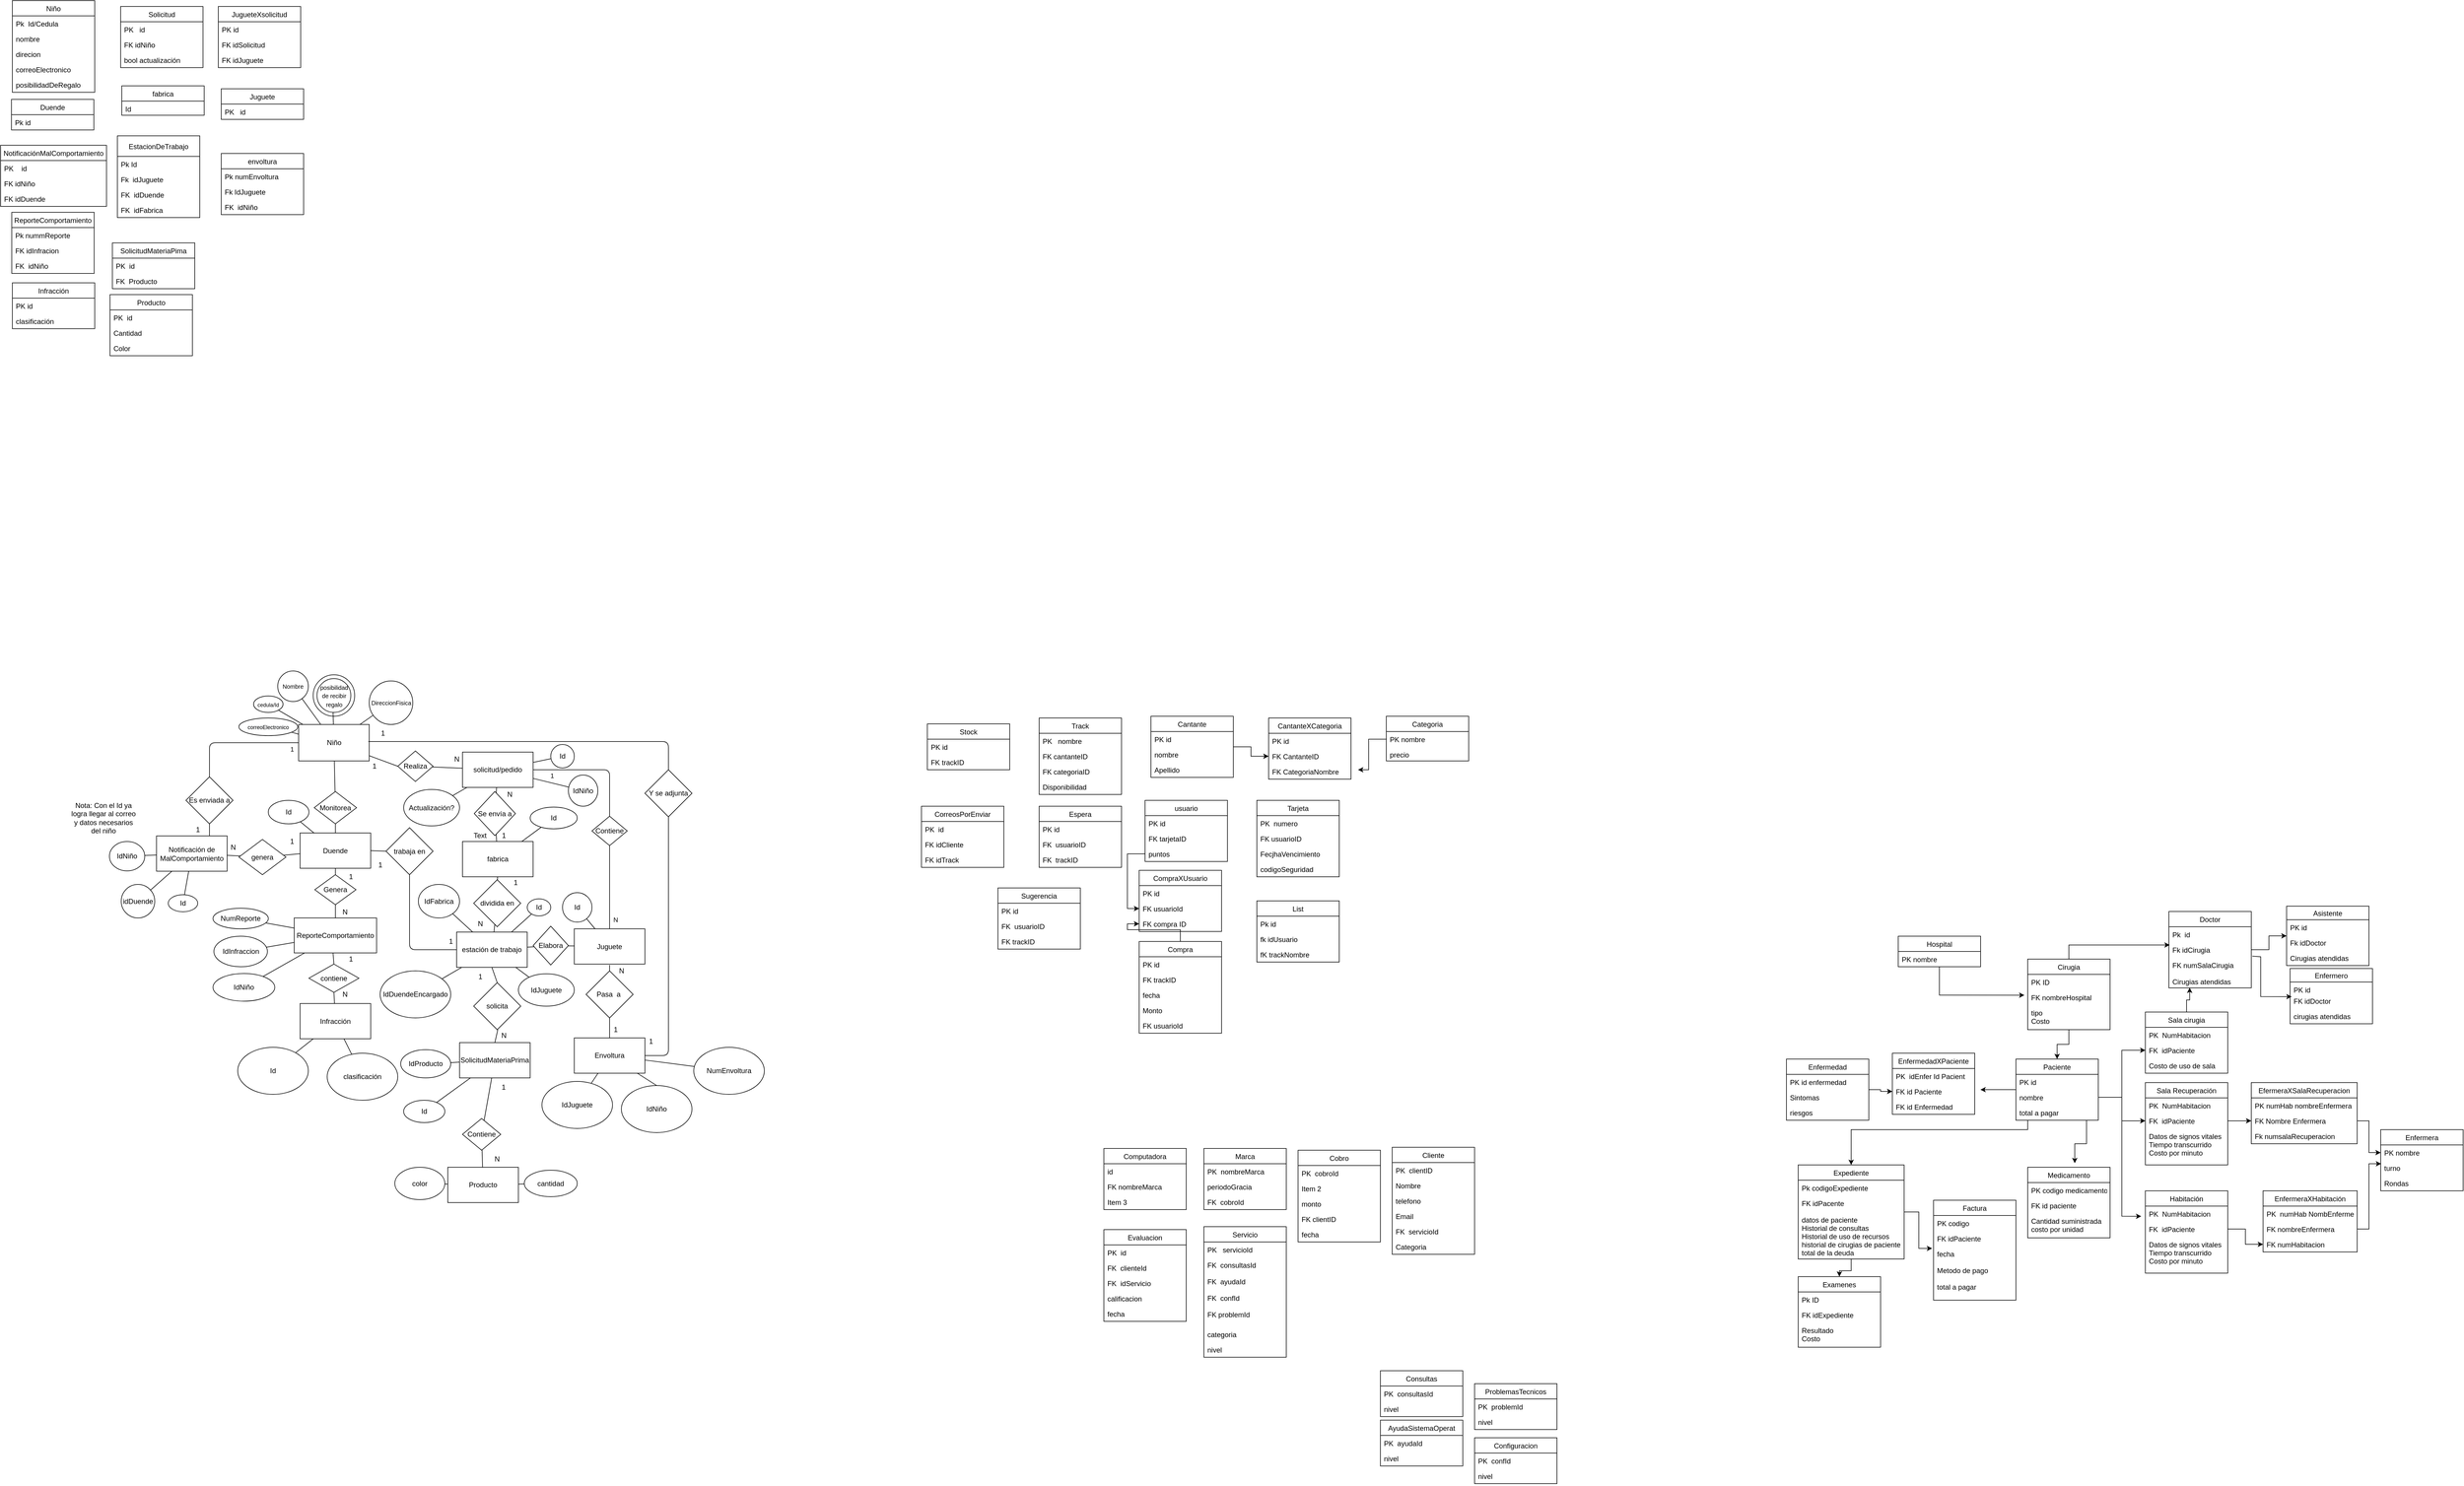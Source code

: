 <mxfile version="14.1.4" type="github">
  <diagram id="NBOCJyrbDULrzeFV42hS" name="Page-1">
    <mxGraphModel dx="7369" dy="3695" grid="1" gridSize="10" guides="1" tooltips="1" connect="1" arrows="1" fold="1" page="1" pageScale="1" pageWidth="827" pageHeight="1169" math="0" shadow="0">
      <root>
        <mxCell id="0" />
        <mxCell id="1" parent="0" />
        <mxCell id="EW1axWE9C3zxqAU5lldP-44" style="edgeStyle=orthogonalEdgeStyle;rounded=0;orthogonalLoop=1;jettySize=auto;html=1;entryX=-0.04;entryY=1.359;entryDx=0;entryDy=0;entryPerimeter=0;" parent="1" source="EW1axWE9C3zxqAU5lldP-9" target="EW1axWE9C3zxqAU5lldP-4" edge="1">
          <mxGeometry relative="1" as="geometry">
            <mxPoint x="10" y="75" as="targetPoint" />
          </mxGeometry>
        </mxCell>
        <mxCell id="EW1axWE9C3zxqAU5lldP-43" style="edgeStyle=orthogonalEdgeStyle;rounded=0;orthogonalLoop=1;jettySize=auto;html=1;entryX=0;entryY=0.5;entryDx=0;entryDy=0;" parent="1" source="EW1axWE9C3zxqAU5lldP-18" target="EW1axWE9C3zxqAU5lldP-24" edge="1">
          <mxGeometry relative="1" as="geometry">
            <mxPoint x="-160" y="235" as="targetPoint" />
          </mxGeometry>
        </mxCell>
        <mxCell id="EW1axWE9C3zxqAU5lldP-62" style="edgeStyle=orthogonalEdgeStyle;rounded=0;orthogonalLoop=1;jettySize=auto;html=1;entryX=0.5;entryY=0;entryDx=0;entryDy=0;" parent="1" source="EW1axWE9C3zxqAU5lldP-14" target="EW1axWE9C3zxqAU5lldP-53" edge="1">
          <mxGeometry relative="1" as="geometry">
            <Array as="points">
              <mxPoint x="80" y="300" />
              <mxPoint x="-220" y="300" />
            </Array>
          </mxGeometry>
        </mxCell>
        <mxCell id="EW1axWE9C3zxqAU5lldP-63" style="edgeStyle=orthogonalEdgeStyle;rounded=0;orthogonalLoop=1;jettySize=auto;html=1;entryX=1.069;entryY=0.385;entryDx=0;entryDy=0;entryPerimeter=0;" parent="1" source="EW1axWE9C3zxqAU5lldP-14" target="EW1axWE9C3zxqAU5lldP-24" edge="1">
          <mxGeometry relative="1" as="geometry">
            <Array as="points">
              <mxPoint x="40" y="232" />
              <mxPoint x="40" y="232" />
            </Array>
          </mxGeometry>
        </mxCell>
        <mxCell id="EW1axWE9C3zxqAU5lldP-95" style="edgeStyle=orthogonalEdgeStyle;rounded=0;orthogonalLoop=1;jettySize=auto;html=1;" parent="1" source="EW1axWE9C3zxqAU5lldP-14" edge="1">
          <mxGeometry relative="1" as="geometry">
            <mxPoint x="160" y="357" as="targetPoint" />
            <Array as="points">
              <mxPoint x="180" y="324" />
              <mxPoint x="160" y="324" />
              <mxPoint x="160" y="357" />
            </Array>
          </mxGeometry>
        </mxCell>
        <mxCell id="EW1axWE9C3zxqAU5lldP-14" value="Paciente" style="swimlane;fontStyle=0;childLayout=stackLayout;horizontal=1;startSize=26;fillColor=none;horizontalStack=0;resizeParent=1;resizeParentMax=0;resizeLast=0;collapsible=1;marginBottom=0;" parent="1" vertex="1">
          <mxGeometry x="60" y="180" width="140" height="104" as="geometry" />
        </mxCell>
        <mxCell id="EW1axWE9C3zxqAU5lldP-15" value="PK id" style="text;strokeColor=none;fillColor=none;align=left;verticalAlign=top;spacingLeft=4;spacingRight=4;overflow=hidden;rotatable=0;points=[[0,0.5],[1,0.5]];portConstraint=eastwest;" parent="EW1axWE9C3zxqAU5lldP-14" vertex="1">
          <mxGeometry y="26" width="140" height="26" as="geometry" />
        </mxCell>
        <mxCell id="EW1axWE9C3zxqAU5lldP-16" value="nombre" style="text;strokeColor=none;fillColor=none;align=left;verticalAlign=top;spacingLeft=4;spacingRight=4;overflow=hidden;rotatable=0;points=[[0,0.5],[1,0.5]];portConstraint=eastwest;" parent="EW1axWE9C3zxqAU5lldP-14" vertex="1">
          <mxGeometry y="52" width="140" height="26" as="geometry" />
        </mxCell>
        <mxCell id="EW1axWE9C3zxqAU5lldP-17" value="total a pagar" style="text;strokeColor=none;fillColor=none;align=left;verticalAlign=top;spacingLeft=4;spacingRight=4;overflow=hidden;rotatable=0;points=[[0,0.5],[1,0.5]];portConstraint=eastwest;" parent="EW1axWE9C3zxqAU5lldP-14" vertex="1">
          <mxGeometry y="78" width="140" height="26" as="geometry" />
        </mxCell>
        <mxCell id="EW1axWE9C3zxqAU5lldP-46" style="edgeStyle=orthogonalEdgeStyle;rounded=0;orthogonalLoop=1;jettySize=auto;html=1;entryX=0.5;entryY=0;entryDx=0;entryDy=0;" parent="1" source="EW1axWE9C3zxqAU5lldP-3" target="EW1axWE9C3zxqAU5lldP-14" edge="1">
          <mxGeometry relative="1" as="geometry" />
        </mxCell>
        <mxCell id="EW1axWE9C3zxqAU5lldP-49" style="edgeStyle=orthogonalEdgeStyle;rounded=0;orthogonalLoop=1;jettySize=auto;html=1;entryX=0.01;entryY=0.192;entryDx=0;entryDy=0;entryPerimeter=0;" parent="1" source="EW1axWE9C3zxqAU5lldP-3" target="EW1axWE9C3zxqAU5lldP-32" edge="1">
          <mxGeometry relative="1" as="geometry" />
        </mxCell>
        <mxCell id="EW1axWE9C3zxqAU5lldP-3" value="Cirugia" style="swimlane;fontStyle=0;childLayout=stackLayout;horizontal=1;startSize=26;fillColor=none;horizontalStack=0;resizeParent=1;resizeParentMax=0;resizeLast=0;collapsible=1;marginBottom=0;" parent="1" vertex="1">
          <mxGeometry x="80" y="10" width="140" height="120" as="geometry" />
        </mxCell>
        <mxCell id="EW1axWE9C3zxqAU5lldP-4" value="PK ID" style="text;strokeColor=none;fillColor=none;align=left;verticalAlign=top;spacingLeft=4;spacingRight=4;overflow=hidden;rotatable=0;points=[[0,0.5],[1,0.5]];portConstraint=eastwest;" parent="EW1axWE9C3zxqAU5lldP-3" vertex="1">
          <mxGeometry y="26" width="140" height="26" as="geometry" />
        </mxCell>
        <mxCell id="EW1axWE9C3zxqAU5lldP-5" value="FK nombreHospital" style="text;strokeColor=none;fillColor=none;align=left;verticalAlign=top;spacingLeft=4;spacingRight=4;overflow=hidden;rotatable=0;points=[[0,0.5],[1,0.5]];portConstraint=eastwest;" parent="EW1axWE9C3zxqAU5lldP-3" vertex="1">
          <mxGeometry y="52" width="140" height="26" as="geometry" />
        </mxCell>
        <mxCell id="EW1axWE9C3zxqAU5lldP-6" value="tipo&#xa;Costo" style="text;strokeColor=none;fillColor=none;align=left;verticalAlign=top;spacingLeft=4;spacingRight=4;overflow=hidden;rotatable=0;points=[[0,0.5],[1,0.5]];portConstraint=eastwest;" parent="EW1axWE9C3zxqAU5lldP-3" vertex="1">
          <mxGeometry y="78" width="140" height="42" as="geometry" />
        </mxCell>
        <mxCell id="EW1axWE9C3zxqAU5lldP-50" style="edgeStyle=orthogonalEdgeStyle;rounded=0;orthogonalLoop=1;jettySize=auto;html=1;" parent="1" source="EW1axWE9C3zxqAU5lldP-30" target="EW1axWE9C3zxqAU5lldP-34" edge="1">
          <mxGeometry relative="1" as="geometry" />
        </mxCell>
        <mxCell id="EW1axWE9C3zxqAU5lldP-52" style="edgeStyle=orthogonalEdgeStyle;rounded=0;orthogonalLoop=1;jettySize=auto;html=1;entryX=0.019;entryY=0.224;entryDx=0;entryDy=0;entryPerimeter=0;exitX=1.012;exitY=-0.038;exitDx=0;exitDy=0;exitPerimeter=0;" parent="1" source="EW1axWE9C3zxqAU5lldP-33" target="EW1axWE9C3zxqAU5lldP-40" edge="1">
          <mxGeometry relative="1" as="geometry">
            <Array as="points">
              <mxPoint x="476" y="6" />
              <mxPoint x="476" y="74" />
            </Array>
          </mxGeometry>
        </mxCell>
        <mxCell id="EW1axWE9C3zxqAU5lldP-61" style="edgeStyle=orthogonalEdgeStyle;rounded=0;orthogonalLoop=1;jettySize=auto;html=1;entryX=0.5;entryY=0;entryDx=0;entryDy=0;" parent="1" source="EW1axWE9C3zxqAU5lldP-53" target="EW1axWE9C3zxqAU5lldP-57" edge="1">
          <mxGeometry relative="1" as="geometry" />
        </mxCell>
        <mxCell id="EW1axWE9C3zxqAU5lldP-22" value="EnfermedadXPaciente" style="swimlane;fontStyle=0;childLayout=stackLayout;horizontal=1;startSize=26;fillColor=none;horizontalStack=0;resizeParent=1;resizeParentMax=0;resizeLast=0;collapsible=1;marginBottom=0;" parent="1" vertex="1">
          <mxGeometry x="-150" y="170" width="140" height="104" as="geometry" />
        </mxCell>
        <mxCell id="EW1axWE9C3zxqAU5lldP-23" value="PK  idEnfer Id Pacient" style="text;strokeColor=none;fillColor=none;align=left;verticalAlign=top;spacingLeft=4;spacingRight=4;overflow=hidden;rotatable=0;points=[[0,0.5],[1,0.5]];portConstraint=eastwest;" parent="EW1axWE9C3zxqAU5lldP-22" vertex="1">
          <mxGeometry y="26" width="140" height="26" as="geometry" />
        </mxCell>
        <mxCell id="EW1axWE9C3zxqAU5lldP-24" value="FK id Paciente" style="text;strokeColor=none;fillColor=none;align=left;verticalAlign=top;spacingLeft=4;spacingRight=4;overflow=hidden;rotatable=0;points=[[0,0.5],[1,0.5]];portConstraint=eastwest;" parent="EW1axWE9C3zxqAU5lldP-22" vertex="1">
          <mxGeometry y="52" width="140" height="26" as="geometry" />
        </mxCell>
        <mxCell id="EW1axWE9C3zxqAU5lldP-25" value="FK id Enfermedad" style="text;strokeColor=none;fillColor=none;align=left;verticalAlign=top;spacingLeft=4;spacingRight=4;overflow=hidden;rotatable=0;points=[[0,0.5],[1,0.5]];portConstraint=eastwest;" parent="EW1axWE9C3zxqAU5lldP-22" vertex="1">
          <mxGeometry y="78" width="140" height="26" as="geometry" />
        </mxCell>
        <mxCell id="EW1axWE9C3zxqAU5lldP-18" value="Enfermedad" style="swimlane;fontStyle=0;childLayout=stackLayout;horizontal=1;startSize=26;fillColor=none;horizontalStack=0;resizeParent=1;resizeParentMax=0;resizeLast=0;collapsible=1;marginBottom=0;" parent="1" vertex="1">
          <mxGeometry x="-330" y="180" width="140" height="104" as="geometry" />
        </mxCell>
        <mxCell id="EW1axWE9C3zxqAU5lldP-19" value="PK id enfermedad" style="text;strokeColor=none;fillColor=none;align=left;verticalAlign=top;spacingLeft=4;spacingRight=4;overflow=hidden;rotatable=0;points=[[0,0.5],[1,0.5]];portConstraint=eastwest;" parent="EW1axWE9C3zxqAU5lldP-18" vertex="1">
          <mxGeometry y="26" width="140" height="26" as="geometry" />
        </mxCell>
        <mxCell id="EW1axWE9C3zxqAU5lldP-20" value="Sintomas" style="text;strokeColor=none;fillColor=none;align=left;verticalAlign=top;spacingLeft=4;spacingRight=4;overflow=hidden;rotatable=0;points=[[0,0.5],[1,0.5]];portConstraint=eastwest;" parent="EW1axWE9C3zxqAU5lldP-18" vertex="1">
          <mxGeometry y="52" width="140" height="26" as="geometry" />
        </mxCell>
        <mxCell id="EW1axWE9C3zxqAU5lldP-21" value="riesgos" style="text;strokeColor=none;fillColor=none;align=left;verticalAlign=top;spacingLeft=4;spacingRight=4;overflow=hidden;rotatable=0;points=[[0,0.5],[1,0.5]];portConstraint=eastwest;" parent="EW1axWE9C3zxqAU5lldP-18" vertex="1">
          <mxGeometry y="78" width="140" height="26" as="geometry" />
        </mxCell>
        <mxCell id="EW1axWE9C3zxqAU5lldP-110" style="edgeStyle=orthogonalEdgeStyle;rounded=0;orthogonalLoop=1;jettySize=auto;html=1;entryX=0.252;entryY=0.992;entryDx=0;entryDy=0;entryPerimeter=0;" parent="1" source="EW1axWE9C3zxqAU5lldP-64" target="EW1axWE9C3zxqAU5lldP-33" edge="1">
          <mxGeometry relative="1" as="geometry" />
        </mxCell>
        <mxCell id="EW1axWE9C3zxqAU5lldP-64" value="Sala cirugia" style="swimlane;fontStyle=0;childLayout=stackLayout;horizontal=1;startSize=26;fillColor=none;horizontalStack=0;resizeParent=1;resizeParentMax=0;resizeLast=0;collapsible=1;marginBottom=0;" parent="1" vertex="1">
          <mxGeometry x="280" y="100" width="140" height="104" as="geometry" />
        </mxCell>
        <mxCell id="EW1axWE9C3zxqAU5lldP-65" value="PK  NumHabitacion" style="text;strokeColor=none;fillColor=none;align=left;verticalAlign=top;spacingLeft=4;spacingRight=4;overflow=hidden;rotatable=0;points=[[0,0.5],[1,0.5]];portConstraint=eastwest;" parent="EW1axWE9C3zxqAU5lldP-64" vertex="1">
          <mxGeometry y="26" width="140" height="26" as="geometry" />
        </mxCell>
        <mxCell id="EW1axWE9C3zxqAU5lldP-66" value="FK  idPaciente" style="text;strokeColor=none;fillColor=none;align=left;verticalAlign=top;spacingLeft=4;spacingRight=4;overflow=hidden;rotatable=0;points=[[0,0.5],[1,0.5]];portConstraint=eastwest;" parent="EW1axWE9C3zxqAU5lldP-64" vertex="1">
          <mxGeometry y="52" width="140" height="26" as="geometry" />
        </mxCell>
        <mxCell id="EW1axWE9C3zxqAU5lldP-67" value="Costo de uso de sala" style="text;strokeColor=none;fillColor=none;align=left;verticalAlign=top;spacingLeft=4;spacingRight=4;overflow=hidden;rotatable=0;points=[[0,0.5],[1,0.5]];portConstraint=eastwest;" parent="EW1axWE9C3zxqAU5lldP-64" vertex="1">
          <mxGeometry y="78" width="140" height="26" as="geometry" />
        </mxCell>
        <mxCell id="EW1axWE9C3zxqAU5lldP-68" value="Sala Recuperación" style="swimlane;fontStyle=0;childLayout=stackLayout;horizontal=1;startSize=26;fillColor=none;horizontalStack=0;resizeParent=1;resizeParentMax=0;resizeLast=0;collapsible=1;marginBottom=0;" parent="1" vertex="1">
          <mxGeometry x="280" y="220" width="140" height="140" as="geometry" />
        </mxCell>
        <mxCell id="EW1axWE9C3zxqAU5lldP-69" value="PK  NumHabitacion" style="text;strokeColor=none;fillColor=none;align=left;verticalAlign=top;spacingLeft=4;spacingRight=4;overflow=hidden;rotatable=0;points=[[0,0.5],[1,0.5]];portConstraint=eastwest;" parent="EW1axWE9C3zxqAU5lldP-68" vertex="1">
          <mxGeometry y="26" width="140" height="26" as="geometry" />
        </mxCell>
        <mxCell id="EW1axWE9C3zxqAU5lldP-70" value="FK  idPaciente" style="text;strokeColor=none;fillColor=none;align=left;verticalAlign=top;spacingLeft=4;spacingRight=4;overflow=hidden;rotatable=0;points=[[0,0.5],[1,0.5]];portConstraint=eastwest;" parent="EW1axWE9C3zxqAU5lldP-68" vertex="1">
          <mxGeometry y="52" width="140" height="26" as="geometry" />
        </mxCell>
        <mxCell id="EW1axWE9C3zxqAU5lldP-71" value="Datos de signos vitales&#xa;Tiempo transcurrido&#xa;Costo por minuto" style="text;strokeColor=none;fillColor=none;align=left;verticalAlign=top;spacingLeft=4;spacingRight=4;overflow=hidden;rotatable=0;points=[[0,0.5],[1,0.5]];portConstraint=eastwest;" parent="EW1axWE9C3zxqAU5lldP-68" vertex="1">
          <mxGeometry y="78" width="140" height="62" as="geometry" />
        </mxCell>
        <mxCell id="EW1axWE9C3zxqAU5lldP-81" style="edgeStyle=orthogonalEdgeStyle;rounded=0;orthogonalLoop=1;jettySize=auto;html=1;entryX=0;entryY=0.5;entryDx=0;entryDy=0;" parent="1" source="EW1axWE9C3zxqAU5lldP-16" target="EW1axWE9C3zxqAU5lldP-66" edge="1">
          <mxGeometry relative="1" as="geometry" />
        </mxCell>
        <mxCell id="EW1axWE9C3zxqAU5lldP-82" style="edgeStyle=orthogonalEdgeStyle;rounded=0;orthogonalLoop=1;jettySize=auto;html=1;entryX=0;entryY=0.5;entryDx=0;entryDy=0;" parent="1" source="EW1axWE9C3zxqAU5lldP-16" target="EW1axWE9C3zxqAU5lldP-70" edge="1">
          <mxGeometry relative="1" as="geometry" />
        </mxCell>
        <mxCell id="EW1axWE9C3zxqAU5lldP-83" style="edgeStyle=orthogonalEdgeStyle;rounded=0;orthogonalLoop=1;jettySize=auto;html=1;entryX=-0.05;entryY=0.667;entryDx=0;entryDy=0;entryPerimeter=0;" parent="1" source="EW1axWE9C3zxqAU5lldP-16" target="EW1axWE9C3zxqAU5lldP-77" edge="1">
          <mxGeometry relative="1" as="geometry" />
        </mxCell>
        <mxCell id="EW1axWE9C3zxqAU5lldP-76" value="Habitación" style="swimlane;fontStyle=0;childLayout=stackLayout;horizontal=1;startSize=26;fillColor=none;horizontalStack=0;resizeParent=1;resizeParentMax=0;resizeLast=0;collapsible=1;marginBottom=0;" parent="1" vertex="1">
          <mxGeometry x="280" y="404" width="140" height="140" as="geometry" />
        </mxCell>
        <mxCell id="EW1axWE9C3zxqAU5lldP-77" value="PK  NumHabitacion" style="text;strokeColor=none;fillColor=none;align=left;verticalAlign=top;spacingLeft=4;spacingRight=4;overflow=hidden;rotatable=0;points=[[0,0.5],[1,0.5]];portConstraint=eastwest;" parent="EW1axWE9C3zxqAU5lldP-76" vertex="1">
          <mxGeometry y="26" width="140" height="26" as="geometry" />
        </mxCell>
        <mxCell id="EW1axWE9C3zxqAU5lldP-78" value="FK  idPaciente" style="text;strokeColor=none;fillColor=none;align=left;verticalAlign=top;spacingLeft=4;spacingRight=4;overflow=hidden;rotatable=0;points=[[0,0.5],[1,0.5]];portConstraint=eastwest;" parent="EW1axWE9C3zxqAU5lldP-76" vertex="1">
          <mxGeometry y="52" width="140" height="26" as="geometry" />
        </mxCell>
        <mxCell id="EW1axWE9C3zxqAU5lldP-79" value="Datos de signos vitales&#xa;Tiempo transcurrido&#xa;Costo por minuto" style="text;strokeColor=none;fillColor=none;align=left;verticalAlign=top;spacingLeft=4;spacingRight=4;overflow=hidden;rotatable=0;points=[[0,0.5],[1,0.5]];portConstraint=eastwest;" parent="EW1axWE9C3zxqAU5lldP-76" vertex="1">
          <mxGeometry y="78" width="140" height="62" as="geometry" />
        </mxCell>
        <mxCell id="EW1axWE9C3zxqAU5lldP-97" style="edgeStyle=orthogonalEdgeStyle;rounded=0;orthogonalLoop=1;jettySize=auto;html=1;entryX=-0.017;entryY=0.043;entryDx=0;entryDy=0;entryPerimeter=0;" parent="1" source="EW1axWE9C3zxqAU5lldP-53" target="EW1axWE9C3zxqAU5lldP-90" edge="1">
          <mxGeometry relative="1" as="geometry" />
        </mxCell>
        <mxCell id="EW1axWE9C3zxqAU5lldP-53" value="Expediente" style="swimlane;fontStyle=0;childLayout=stackLayout;horizontal=1;startSize=26;fillColor=none;horizontalStack=0;resizeParent=1;resizeParentMax=0;resizeLast=0;collapsible=1;marginBottom=0;" parent="1" vertex="1">
          <mxGeometry x="-310" y="360" width="180" height="160" as="geometry" />
        </mxCell>
        <mxCell id="EW1axWE9C3zxqAU5lldP-54" value="Pk codigoExpediente" style="text;strokeColor=none;fillColor=none;align=left;verticalAlign=top;spacingLeft=4;spacingRight=4;overflow=hidden;rotatable=0;points=[[0,0.5],[1,0.5]];portConstraint=eastwest;" parent="EW1axWE9C3zxqAU5lldP-53" vertex="1">
          <mxGeometry y="26" width="180" height="26" as="geometry" />
        </mxCell>
        <mxCell id="EW1axWE9C3zxqAU5lldP-55" value="FK idPacente" style="text;strokeColor=none;fillColor=none;align=left;verticalAlign=top;spacingLeft=4;spacingRight=4;overflow=hidden;rotatable=0;points=[[0,0.5],[1,0.5]];portConstraint=eastwest;" parent="EW1axWE9C3zxqAU5lldP-53" vertex="1">
          <mxGeometry y="52" width="180" height="28" as="geometry" />
        </mxCell>
        <mxCell id="EW1axWE9C3zxqAU5lldP-56" value="datos de paciente&#xa;Historial de consultas&#xa;Historial de uso de recursos&#xa;historial de cirugias de paciente &#xa;total de la deuda" style="text;strokeColor=none;fillColor=none;align=left;verticalAlign=top;spacingLeft=4;spacingRight=4;overflow=hidden;rotatable=0;points=[[0,0.5],[1,0.5]];portConstraint=eastwest;" parent="EW1axWE9C3zxqAU5lldP-53" vertex="1">
          <mxGeometry y="80" width="180" height="80" as="geometry" />
        </mxCell>
        <mxCell id="EW1axWE9C3zxqAU5lldP-91" value="Medicamento" style="swimlane;fontStyle=0;childLayout=stackLayout;horizontal=1;startSize=26;fillColor=none;horizontalStack=0;resizeParent=1;resizeParentMax=0;resizeLast=0;collapsible=1;marginBottom=0;" parent="1" vertex="1">
          <mxGeometry x="80" y="364" width="140" height="120" as="geometry" />
        </mxCell>
        <mxCell id="EW1axWE9C3zxqAU5lldP-92" value="PK codigo medicamento" style="text;strokeColor=none;fillColor=none;align=left;verticalAlign=top;spacingLeft=4;spacingRight=4;overflow=hidden;rotatable=0;points=[[0,0.5],[1,0.5]];portConstraint=eastwest;" parent="EW1axWE9C3zxqAU5lldP-91" vertex="1">
          <mxGeometry y="26" width="140" height="26" as="geometry" />
        </mxCell>
        <mxCell id="EW1axWE9C3zxqAU5lldP-93" value="FK id paciente" style="text;strokeColor=none;fillColor=none;align=left;verticalAlign=top;spacingLeft=4;spacingRight=4;overflow=hidden;rotatable=0;points=[[0,0.5],[1,0.5]];portConstraint=eastwest;" parent="EW1axWE9C3zxqAU5lldP-91" vertex="1">
          <mxGeometry y="52" width="140" height="26" as="geometry" />
        </mxCell>
        <mxCell id="EW1axWE9C3zxqAU5lldP-94" value="Cantidad suministrada&#xa;costo por unidad" style="text;strokeColor=none;fillColor=none;align=left;verticalAlign=top;spacingLeft=4;spacingRight=4;overflow=hidden;rotatable=0;points=[[0,0.5],[1,0.5]];portConstraint=eastwest;" parent="EW1axWE9C3zxqAU5lldP-91" vertex="1">
          <mxGeometry y="78" width="140" height="42" as="geometry" />
        </mxCell>
        <mxCell id="EW1axWE9C3zxqAU5lldP-57" value="Examenes" style="swimlane;fontStyle=0;childLayout=stackLayout;horizontal=1;startSize=26;fillColor=none;horizontalStack=0;resizeParent=1;resizeParentMax=0;resizeLast=0;collapsible=1;marginBottom=0;" parent="1" vertex="1">
          <mxGeometry x="-310" y="550" width="140" height="120" as="geometry" />
        </mxCell>
        <mxCell id="EW1axWE9C3zxqAU5lldP-58" value="Pk ID" style="text;strokeColor=none;fillColor=none;align=left;verticalAlign=top;spacingLeft=4;spacingRight=4;overflow=hidden;rotatable=0;points=[[0,0.5],[1,0.5]];portConstraint=eastwest;" parent="EW1axWE9C3zxqAU5lldP-57" vertex="1">
          <mxGeometry y="26" width="140" height="26" as="geometry" />
        </mxCell>
        <mxCell id="EW1axWE9C3zxqAU5lldP-59" value="FK idExpediente" style="text;strokeColor=none;fillColor=none;align=left;verticalAlign=top;spacingLeft=4;spacingRight=4;overflow=hidden;rotatable=0;points=[[0,0.5],[1,0.5]];portConstraint=eastwest;" parent="EW1axWE9C3zxqAU5lldP-57" vertex="1">
          <mxGeometry y="52" width="140" height="26" as="geometry" />
        </mxCell>
        <mxCell id="EW1axWE9C3zxqAU5lldP-60" value="Resultado&#xa;Costo" style="text;strokeColor=none;fillColor=none;align=left;verticalAlign=top;spacingLeft=4;spacingRight=4;overflow=hidden;rotatable=0;points=[[0,0.5],[1,0.5]];portConstraint=eastwest;" parent="EW1axWE9C3zxqAU5lldP-57" vertex="1">
          <mxGeometry y="78" width="140" height="42" as="geometry" />
        </mxCell>
        <mxCell id="EW1axWE9C3zxqAU5lldP-87" value="Factura" style="swimlane;fontStyle=0;childLayout=stackLayout;horizontal=1;startSize=26;fillColor=none;horizontalStack=0;resizeParent=1;resizeParentMax=0;resizeLast=0;collapsible=1;marginBottom=0;" parent="1" vertex="1">
          <mxGeometry x="-80" y="420" width="140" height="170" as="geometry" />
        </mxCell>
        <mxCell id="EW1axWE9C3zxqAU5lldP-88" value="PK codigo" style="text;strokeColor=none;fillColor=none;align=left;verticalAlign=top;spacingLeft=4;spacingRight=4;overflow=hidden;rotatable=0;points=[[0,0.5],[1,0.5]];portConstraint=eastwest;" parent="EW1axWE9C3zxqAU5lldP-87" vertex="1">
          <mxGeometry y="26" width="140" height="26" as="geometry" />
        </mxCell>
        <mxCell id="EW1axWE9C3zxqAU5lldP-89" value="FK idPaciente" style="text;strokeColor=none;fillColor=none;align=left;verticalAlign=top;spacingLeft=4;spacingRight=4;overflow=hidden;rotatable=0;points=[[0,0.5],[1,0.5]];portConstraint=eastwest;" parent="EW1axWE9C3zxqAU5lldP-87" vertex="1">
          <mxGeometry y="52" width="140" height="26" as="geometry" />
        </mxCell>
        <mxCell id="EW1axWE9C3zxqAU5lldP-90" value="fecha&#xa;&#xa;Metodo de pago&#xa;&#xa;total a pagar &#xa;" style="text;strokeColor=none;fillColor=none;align=left;verticalAlign=top;spacingLeft=4;spacingRight=4;overflow=hidden;rotatable=0;points=[[0,0.5],[1,0.5]];portConstraint=eastwest;" parent="EW1axWE9C3zxqAU5lldP-87" vertex="1">
          <mxGeometry y="78" width="140" height="92" as="geometry" />
        </mxCell>
        <mxCell id="EW1axWE9C3zxqAU5lldP-9" value="Hospital" style="swimlane;fontStyle=0;childLayout=stackLayout;horizontal=1;startSize=26;fillColor=none;horizontalStack=0;resizeParent=1;resizeParentMax=0;resizeLast=0;collapsible=1;marginBottom=0;" parent="1" vertex="1">
          <mxGeometry x="-140" y="-29" width="140" height="52" as="geometry" />
        </mxCell>
        <mxCell id="EW1axWE9C3zxqAU5lldP-10" value="PK nombre" style="text;strokeColor=none;fillColor=none;align=left;verticalAlign=top;spacingLeft=4;spacingRight=4;overflow=hidden;rotatable=0;points=[[0,0.5],[1,0.5]];portConstraint=eastwest;" parent="EW1axWE9C3zxqAU5lldP-9" vertex="1">
          <mxGeometry y="26" width="140" height="26" as="geometry" />
        </mxCell>
        <mxCell id="EW1axWE9C3zxqAU5lldP-98" value="EfermeraXSalaRecuperacion" style="swimlane;fontStyle=0;childLayout=stackLayout;horizontal=1;startSize=26;fillColor=none;horizontalStack=0;resizeParent=1;resizeParentMax=0;resizeLast=0;collapsible=1;marginBottom=0;" parent="1" vertex="1">
          <mxGeometry x="460" y="220" width="180" height="104" as="geometry" />
        </mxCell>
        <mxCell id="EW1axWE9C3zxqAU5lldP-99" value="PK numHab nombreEnfermera" style="text;strokeColor=none;fillColor=none;align=left;verticalAlign=top;spacingLeft=4;spacingRight=4;overflow=hidden;rotatable=0;points=[[0,0.5],[1,0.5]];portConstraint=eastwest;" parent="EW1axWE9C3zxqAU5lldP-98" vertex="1">
          <mxGeometry y="26" width="180" height="26" as="geometry" />
        </mxCell>
        <mxCell id="EW1axWE9C3zxqAU5lldP-100" value="FK Nombre Enfermera" style="text;strokeColor=none;fillColor=none;align=left;verticalAlign=top;spacingLeft=4;spacingRight=4;overflow=hidden;rotatable=0;points=[[0,0.5],[1,0.5]];portConstraint=eastwest;" parent="EW1axWE9C3zxqAU5lldP-98" vertex="1">
          <mxGeometry y="52" width="180" height="26" as="geometry" />
        </mxCell>
        <mxCell id="EW1axWE9C3zxqAU5lldP-101" value="Fk numsalaRecuperacion" style="text;strokeColor=none;fillColor=none;align=left;verticalAlign=top;spacingLeft=4;spacingRight=4;overflow=hidden;rotatable=0;points=[[0,0.5],[1,0.5]];portConstraint=eastwest;" parent="EW1axWE9C3zxqAU5lldP-98" vertex="1">
          <mxGeometry y="78" width="180" height="26" as="geometry" />
        </mxCell>
        <mxCell id="EW1axWE9C3zxqAU5lldP-106" style="edgeStyle=orthogonalEdgeStyle;rounded=0;orthogonalLoop=1;jettySize=auto;html=1;entryX=0;entryY=0.5;entryDx=0;entryDy=0;" parent="1" source="EW1axWE9C3zxqAU5lldP-70" target="EW1axWE9C3zxqAU5lldP-100" edge="1">
          <mxGeometry relative="1" as="geometry" />
        </mxCell>
        <mxCell id="EW1axWE9C3zxqAU5lldP-107" style="edgeStyle=orthogonalEdgeStyle;rounded=0;orthogonalLoop=1;jettySize=auto;html=1;entryX=0;entryY=0.5;entryDx=0;entryDy=0;" parent="1" source="EW1axWE9C3zxqAU5lldP-78" target="EW1axWE9C3zxqAU5lldP-105" edge="1">
          <mxGeometry relative="1" as="geometry" />
        </mxCell>
        <mxCell id="EW1axWE9C3zxqAU5lldP-102" value="EnfermeraXHabitación" style="swimlane;fontStyle=0;childLayout=stackLayout;horizontal=1;startSize=26;fillColor=none;horizontalStack=0;resizeParent=1;resizeParentMax=0;resizeLast=0;collapsible=1;marginBottom=0;" parent="1" vertex="1">
          <mxGeometry x="480" y="404" width="160" height="104" as="geometry" />
        </mxCell>
        <mxCell id="EW1axWE9C3zxqAU5lldP-103" value="PK  numHab NombEnferme" style="text;strokeColor=none;fillColor=none;align=left;verticalAlign=top;spacingLeft=4;spacingRight=4;overflow=hidden;rotatable=0;points=[[0,0.5],[1,0.5]];portConstraint=eastwest;" parent="EW1axWE9C3zxqAU5lldP-102" vertex="1">
          <mxGeometry y="26" width="160" height="26" as="geometry" />
        </mxCell>
        <mxCell id="EW1axWE9C3zxqAU5lldP-104" value="FK nombreEnfermera" style="text;strokeColor=none;fillColor=none;align=left;verticalAlign=top;spacingLeft=4;spacingRight=4;overflow=hidden;rotatable=0;points=[[0,0.5],[1,0.5]];portConstraint=eastwest;" parent="EW1axWE9C3zxqAU5lldP-102" vertex="1">
          <mxGeometry y="52" width="160" height="26" as="geometry" />
        </mxCell>
        <mxCell id="EW1axWE9C3zxqAU5lldP-105" value="FK numHabitacion" style="text;strokeColor=none;fillColor=none;align=left;verticalAlign=top;spacingLeft=4;spacingRight=4;overflow=hidden;rotatable=0;points=[[0,0.5],[1,0.5]];portConstraint=eastwest;" parent="EW1axWE9C3zxqAU5lldP-102" vertex="1">
          <mxGeometry y="78" width="160" height="26" as="geometry" />
        </mxCell>
        <mxCell id="EW1axWE9C3zxqAU5lldP-108" style="edgeStyle=orthogonalEdgeStyle;rounded=0;orthogonalLoop=1;jettySize=auto;html=1;entryX=0.005;entryY=0.229;entryDx=0;entryDy=0;entryPerimeter=0;" parent="1" source="EW1axWE9C3zxqAU5lldP-104" target="EW1axWE9C3zxqAU5lldP-74" edge="1">
          <mxGeometry relative="1" as="geometry" />
        </mxCell>
        <mxCell id="EW1axWE9C3zxqAU5lldP-109" style="edgeStyle=orthogonalEdgeStyle;rounded=0;orthogonalLoop=1;jettySize=auto;html=1;entryX=0;entryY=0.5;entryDx=0;entryDy=0;" parent="1" source="EW1axWE9C3zxqAU5lldP-100" target="EW1axWE9C3zxqAU5lldP-73" edge="1">
          <mxGeometry relative="1" as="geometry" />
        </mxCell>
        <mxCell id="EW1axWE9C3zxqAU5lldP-72" value="Enfermera" style="swimlane;fontStyle=0;childLayout=stackLayout;horizontal=1;startSize=26;fillColor=none;horizontalStack=0;resizeParent=1;resizeParentMax=0;resizeLast=0;collapsible=1;marginBottom=0;" parent="1" vertex="1">
          <mxGeometry x="680" y="300" width="140" height="104" as="geometry" />
        </mxCell>
        <mxCell id="EW1axWE9C3zxqAU5lldP-73" value="PK nombre" style="text;strokeColor=none;fillColor=none;align=left;verticalAlign=top;spacingLeft=4;spacingRight=4;overflow=hidden;rotatable=0;points=[[0,0.5],[1,0.5]];portConstraint=eastwest;" parent="EW1axWE9C3zxqAU5lldP-72" vertex="1">
          <mxGeometry y="26" width="140" height="26" as="geometry" />
        </mxCell>
        <mxCell id="EW1axWE9C3zxqAU5lldP-74" value="turno" style="text;strokeColor=none;fillColor=none;align=left;verticalAlign=top;spacingLeft=4;spacingRight=4;overflow=hidden;rotatable=0;points=[[0,0.5],[1,0.5]];portConstraint=eastwest;" parent="EW1axWE9C3zxqAU5lldP-72" vertex="1">
          <mxGeometry y="52" width="140" height="26" as="geometry" />
        </mxCell>
        <mxCell id="EW1axWE9C3zxqAU5lldP-75" value="Rondas" style="text;strokeColor=none;fillColor=none;align=left;verticalAlign=top;spacingLeft=4;spacingRight=4;overflow=hidden;rotatable=0;points=[[0,0.5],[1,0.5]];portConstraint=eastwest;" parent="EW1axWE9C3zxqAU5lldP-72" vertex="1">
          <mxGeometry y="78" width="140" height="26" as="geometry" />
        </mxCell>
        <mxCell id="EW1axWE9C3zxqAU5lldP-30" value="Doctor" style="swimlane;fontStyle=0;childLayout=stackLayout;horizontal=1;startSize=26;fillColor=none;horizontalStack=0;resizeParent=1;resizeParentMax=0;resizeLast=0;collapsible=1;marginBottom=0;" parent="1" vertex="1">
          <mxGeometry x="320" y="-71" width="140" height="130" as="geometry" />
        </mxCell>
        <mxCell id="EW1axWE9C3zxqAU5lldP-31" value="Pk  id" style="text;strokeColor=none;fillColor=none;align=left;verticalAlign=top;spacingLeft=4;spacingRight=4;overflow=hidden;rotatable=0;points=[[0,0.5],[1,0.5]];portConstraint=eastwest;" parent="EW1axWE9C3zxqAU5lldP-30" vertex="1">
          <mxGeometry y="26" width="140" height="26" as="geometry" />
        </mxCell>
        <mxCell id="EW1axWE9C3zxqAU5lldP-32" value="Fk idCirugia" style="text;strokeColor=none;fillColor=none;align=left;verticalAlign=top;spacingLeft=4;spacingRight=4;overflow=hidden;rotatable=0;points=[[0,0.5],[1,0.5]];portConstraint=eastwest;" parent="EW1axWE9C3zxqAU5lldP-30" vertex="1">
          <mxGeometry y="52" width="140" height="26" as="geometry" />
        </mxCell>
        <mxCell id="EW1axWE9C3zxqAU5lldP-33" value="FK numSalaCirugia&#xa;&#xa;Cirugias atendidas" style="text;strokeColor=none;fillColor=none;align=left;verticalAlign=top;spacingLeft=4;spacingRight=4;overflow=hidden;rotatable=0;points=[[0,0.5],[1,0.5]];portConstraint=eastwest;" parent="EW1axWE9C3zxqAU5lldP-30" vertex="1">
          <mxGeometry y="78" width="140" height="52" as="geometry" />
        </mxCell>
        <mxCell id="EW1axWE9C3zxqAU5lldP-34" value="Asistente" style="swimlane;fontStyle=0;childLayout=stackLayout;horizontal=1;startSize=23;fillColor=none;horizontalStack=0;resizeParent=1;resizeParentMax=0;resizeLast=0;collapsible=1;marginBottom=0;" parent="1" vertex="1">
          <mxGeometry x="520" y="-80" width="140" height="101" as="geometry" />
        </mxCell>
        <mxCell id="EW1axWE9C3zxqAU5lldP-35" value="PK id" style="text;strokeColor=none;fillColor=none;align=left;verticalAlign=top;spacingLeft=4;spacingRight=4;overflow=hidden;rotatable=0;points=[[0,0.5],[1,0.5]];portConstraint=eastwest;" parent="EW1axWE9C3zxqAU5lldP-34" vertex="1">
          <mxGeometry y="23" width="140" height="26" as="geometry" />
        </mxCell>
        <mxCell id="EW1axWE9C3zxqAU5lldP-36" value="Fk idDoctor" style="text;strokeColor=none;fillColor=none;align=left;verticalAlign=top;spacingLeft=4;spacingRight=4;overflow=hidden;rotatable=0;points=[[0,0.5],[1,0.5]];portConstraint=eastwest;" parent="EW1axWE9C3zxqAU5lldP-34" vertex="1">
          <mxGeometry y="49" width="140" height="26" as="geometry" />
        </mxCell>
        <mxCell id="EW1axWE9C3zxqAU5lldP-37" value="Cirugias atendidas" style="text;strokeColor=none;fillColor=none;align=left;verticalAlign=top;spacingLeft=4;spacingRight=4;overflow=hidden;rotatable=0;points=[[0,0.5],[1,0.5]];portConstraint=eastwest;" parent="EW1axWE9C3zxqAU5lldP-34" vertex="1">
          <mxGeometry y="75" width="140" height="26" as="geometry" />
        </mxCell>
        <mxCell id="EW1axWE9C3zxqAU5lldP-38" value="Enfermero" style="swimlane;fontStyle=0;childLayout=stackLayout;horizontal=1;startSize=23;fillColor=none;horizontalStack=0;resizeParent=1;resizeParentMax=0;resizeLast=0;collapsible=1;marginBottom=0;" parent="1" vertex="1">
          <mxGeometry x="526" y="26" width="140" height="94" as="geometry" />
        </mxCell>
        <mxCell id="EW1axWE9C3zxqAU5lldP-39" value="PK id" style="text;strokeColor=none;fillColor=none;align=left;verticalAlign=top;spacingLeft=4;spacingRight=4;overflow=hidden;rotatable=0;points=[[0,0.5],[1,0.5]];portConstraint=eastwest;" parent="EW1axWE9C3zxqAU5lldP-38" vertex="1">
          <mxGeometry y="23" width="140" height="19" as="geometry" />
        </mxCell>
        <mxCell id="EW1axWE9C3zxqAU5lldP-40" value="FK idDoctor" style="text;strokeColor=none;fillColor=none;align=left;verticalAlign=top;spacingLeft=4;spacingRight=4;overflow=hidden;rotatable=0;points=[[0,0.5],[1,0.5]];portConstraint=eastwest;" parent="EW1axWE9C3zxqAU5lldP-38" vertex="1">
          <mxGeometry y="42" width="140" height="26" as="geometry" />
        </mxCell>
        <mxCell id="EW1axWE9C3zxqAU5lldP-41" value="cirugias atendidas" style="text;strokeColor=none;fillColor=none;align=left;verticalAlign=top;spacingLeft=4;spacingRight=4;overflow=hidden;rotatable=0;points=[[0,0.5],[1,0.5]];portConstraint=eastwest;" parent="EW1axWE9C3zxqAU5lldP-38" vertex="1">
          <mxGeometry y="68" width="140" height="26" as="geometry" />
        </mxCell>
        <mxCell id="2BNAaccvK22he9K3C34C-2" value="Computadora" style="swimlane;fontStyle=0;childLayout=stackLayout;horizontal=1;startSize=26;fillColor=none;horizontalStack=0;resizeParent=1;resizeParentMax=0;resizeLast=0;collapsible=1;marginBottom=0;" parent="1" vertex="1">
          <mxGeometry x="-1490" y="332" width="140" height="104" as="geometry" />
        </mxCell>
        <mxCell id="2BNAaccvK22he9K3C34C-3" value="id" style="text;strokeColor=none;fillColor=none;align=left;verticalAlign=top;spacingLeft=4;spacingRight=4;overflow=hidden;rotatable=0;points=[[0,0.5],[1,0.5]];portConstraint=eastwest;" parent="2BNAaccvK22he9K3C34C-2" vertex="1">
          <mxGeometry y="26" width="140" height="26" as="geometry" />
        </mxCell>
        <mxCell id="2BNAaccvK22he9K3C34C-4" value="FK nombreMarca" style="text;strokeColor=none;fillColor=none;align=left;verticalAlign=top;spacingLeft=4;spacingRight=4;overflow=hidden;rotatable=0;points=[[0,0.5],[1,0.5]];portConstraint=eastwest;" parent="2BNAaccvK22he9K3C34C-2" vertex="1">
          <mxGeometry y="52" width="140" height="26" as="geometry" />
        </mxCell>
        <mxCell id="2BNAaccvK22he9K3C34C-5" value="Item 3" style="text;strokeColor=none;fillColor=none;align=left;verticalAlign=top;spacingLeft=4;spacingRight=4;overflow=hidden;rotatable=0;points=[[0,0.5],[1,0.5]];portConstraint=eastwest;" parent="2BNAaccvK22he9K3C34C-2" vertex="1">
          <mxGeometry y="78" width="140" height="26" as="geometry" />
        </mxCell>
        <mxCell id="2BNAaccvK22he9K3C34C-10" value="Cobro" style="swimlane;fontStyle=0;childLayout=stackLayout;horizontal=1;startSize=26;fillColor=none;horizontalStack=0;resizeParent=1;resizeParentMax=0;resizeLast=0;collapsible=1;marginBottom=0;" parent="1" vertex="1">
          <mxGeometry x="-1160" y="335" width="140" height="156" as="geometry" />
        </mxCell>
        <mxCell id="2BNAaccvK22he9K3C34C-11" value="PK  cobroId" style="text;strokeColor=none;fillColor=none;align=left;verticalAlign=top;spacingLeft=4;spacingRight=4;overflow=hidden;rotatable=0;points=[[0,0.5],[1,0.5]];portConstraint=eastwest;" parent="2BNAaccvK22he9K3C34C-10" vertex="1">
          <mxGeometry y="26" width="140" height="26" as="geometry" />
        </mxCell>
        <mxCell id="2BNAaccvK22he9K3C34C-12" value="Item 2" style="text;strokeColor=none;fillColor=none;align=left;verticalAlign=top;spacingLeft=4;spacingRight=4;overflow=hidden;rotatable=0;points=[[0,0.5],[1,0.5]];portConstraint=eastwest;" parent="2BNAaccvK22he9K3C34C-10" vertex="1">
          <mxGeometry y="52" width="140" height="26" as="geometry" />
        </mxCell>
        <mxCell id="2BNAaccvK22he9K3C34C-13" value="monto" style="text;strokeColor=none;fillColor=none;align=left;verticalAlign=top;spacingLeft=4;spacingRight=4;overflow=hidden;rotatable=0;points=[[0,0.5],[1,0.5]];portConstraint=eastwest;" parent="2BNAaccvK22he9K3C34C-10" vertex="1">
          <mxGeometry y="78" width="140" height="26" as="geometry" />
        </mxCell>
        <mxCell id="2BNAaccvK22he9K3C34C-49" value="FK clientID" style="text;strokeColor=none;fillColor=none;align=left;verticalAlign=top;spacingLeft=4;spacingRight=4;overflow=hidden;rotatable=0;points=[[0,0.5],[1,0.5]];portConstraint=eastwest;" parent="2BNAaccvK22he9K3C34C-10" vertex="1">
          <mxGeometry y="104" width="140" height="26" as="geometry" />
        </mxCell>
        <mxCell id="TkcTn7V3Rc2BHI-xNNhM-5" value="fecha" style="text;strokeColor=none;fillColor=none;align=left;verticalAlign=top;spacingLeft=4;spacingRight=4;overflow=hidden;rotatable=0;points=[[0,0.5],[1,0.5]];portConstraint=eastwest;" parent="2BNAaccvK22he9K3C34C-10" vertex="1">
          <mxGeometry y="130" width="140" height="26" as="geometry" />
        </mxCell>
        <mxCell id="2BNAaccvK22he9K3C34C-15" value="Marca" style="swimlane;fontStyle=0;childLayout=stackLayout;horizontal=1;startSize=26;fillColor=none;horizontalStack=0;resizeParent=1;resizeParentMax=0;resizeLast=0;collapsible=1;marginBottom=0;" parent="1" vertex="1">
          <mxGeometry x="-1320" y="332" width="140" height="104" as="geometry" />
        </mxCell>
        <mxCell id="2BNAaccvK22he9K3C34C-16" value="PK  nombreMarca" style="text;strokeColor=none;fillColor=none;align=left;verticalAlign=top;spacingLeft=4;spacingRight=4;overflow=hidden;rotatable=0;points=[[0,0.5],[1,0.5]];portConstraint=eastwest;" parent="2BNAaccvK22he9K3C34C-15" vertex="1">
          <mxGeometry y="26" width="140" height="26" as="geometry" />
        </mxCell>
        <mxCell id="2BNAaccvK22he9K3C34C-17" value="periodoGracia" style="text;strokeColor=none;fillColor=none;align=left;verticalAlign=top;spacingLeft=4;spacingRight=4;overflow=hidden;rotatable=0;points=[[0,0.5],[1,0.5]];portConstraint=eastwest;" parent="2BNAaccvK22he9K3C34C-15" vertex="1">
          <mxGeometry y="52" width="140" height="26" as="geometry" />
        </mxCell>
        <mxCell id="2BNAaccvK22he9K3C34C-18" value="FK  cobroId" style="text;strokeColor=none;fillColor=none;align=left;verticalAlign=top;spacingLeft=4;spacingRight=4;overflow=hidden;rotatable=0;points=[[0,0.5],[1,0.5]];portConstraint=eastwest;" parent="2BNAaccvK22he9K3C34C-15" vertex="1">
          <mxGeometry y="78" width="140" height="26" as="geometry" />
        </mxCell>
        <mxCell id="2BNAaccvK22he9K3C34C-19" value="Cliente" style="swimlane;fontStyle=0;childLayout=stackLayout;horizontal=1;startSize=26;fillColor=none;horizontalStack=0;resizeParent=1;resizeParentMax=0;resizeLast=0;collapsible=1;marginBottom=0;" parent="1" vertex="1">
          <mxGeometry x="-1000" y="330" width="140" height="182" as="geometry" />
        </mxCell>
        <mxCell id="2BNAaccvK22he9K3C34C-20" value="PK  clientID" style="text;strokeColor=none;fillColor=none;align=left;verticalAlign=top;spacingLeft=4;spacingRight=4;overflow=hidden;rotatable=0;points=[[0,0.5],[1,0.5]];portConstraint=eastwest;" parent="2BNAaccvK22he9K3C34C-19" vertex="1">
          <mxGeometry y="26" width="140" height="26" as="geometry" />
        </mxCell>
        <mxCell id="2BNAaccvK22he9K3C34C-44" value="Nombre" style="text;strokeColor=none;fillColor=none;align=left;verticalAlign=top;spacingLeft=4;spacingRight=4;overflow=hidden;rotatable=0;points=[[0,0.5],[1,0.5]];portConstraint=eastwest;" parent="2BNAaccvK22he9K3C34C-19" vertex="1">
          <mxGeometry y="52" width="140" height="26" as="geometry" />
        </mxCell>
        <mxCell id="2BNAaccvK22he9K3C34C-21" value="telefono" style="text;strokeColor=none;fillColor=none;align=left;verticalAlign=top;spacingLeft=4;spacingRight=4;overflow=hidden;rotatable=0;points=[[0,0.5],[1,0.5]];portConstraint=eastwest;" parent="2BNAaccvK22he9K3C34C-19" vertex="1">
          <mxGeometry y="78" width="140" height="26" as="geometry" />
        </mxCell>
        <mxCell id="2BNAaccvK22he9K3C34C-22" value="Email" style="text;strokeColor=none;fillColor=none;align=left;verticalAlign=top;spacingLeft=4;spacingRight=4;overflow=hidden;rotatable=0;points=[[0,0.5],[1,0.5]];portConstraint=eastwest;" parent="2BNAaccvK22he9K3C34C-19" vertex="1">
          <mxGeometry y="104" width="140" height="26" as="geometry" />
        </mxCell>
        <mxCell id="TkcTn7V3Rc2BHI-xNNhM-7" value="FK  servicioId" style="text;strokeColor=none;fillColor=none;align=left;verticalAlign=top;spacingLeft=4;spacingRight=4;overflow=hidden;rotatable=0;points=[[0,0.5],[1,0.5]];portConstraint=eastwest;" parent="2BNAaccvK22he9K3C34C-19" vertex="1">
          <mxGeometry y="130" width="140" height="26" as="geometry" />
        </mxCell>
        <mxCell id="TkcTn7V3Rc2BHI-xNNhM-8" value="Categoria" style="text;strokeColor=none;fillColor=none;align=left;verticalAlign=top;spacingLeft=4;spacingRight=4;overflow=hidden;rotatable=0;points=[[0,0.5],[1,0.5]];portConstraint=eastwest;" parent="2BNAaccvK22he9K3C34C-19" vertex="1">
          <mxGeometry y="156" width="140" height="26" as="geometry" />
        </mxCell>
        <mxCell id="2BNAaccvK22he9K3C34C-28" value="AyudaSistemaOperat" style="swimlane;fontStyle=0;childLayout=stackLayout;horizontal=1;startSize=26;fillColor=none;horizontalStack=0;resizeParent=1;resizeParentMax=0;resizeLast=0;collapsible=1;marginBottom=0;" parent="1" vertex="1">
          <mxGeometry x="-1020" y="794" width="140" height="78" as="geometry" />
        </mxCell>
        <mxCell id="2BNAaccvK22he9K3C34C-29" value="PK  ayudaId" style="text;strokeColor=none;fillColor=none;align=left;verticalAlign=top;spacingLeft=4;spacingRight=4;overflow=hidden;rotatable=0;points=[[0,0.5],[1,0.5]];portConstraint=eastwest;" parent="2BNAaccvK22he9K3C34C-28" vertex="1">
          <mxGeometry y="26" width="140" height="26" as="geometry" />
        </mxCell>
        <mxCell id="2BNAaccvK22he9K3C34C-30" value="nivel" style="text;strokeColor=none;fillColor=none;align=left;verticalAlign=top;spacingLeft=4;spacingRight=4;overflow=hidden;rotatable=0;points=[[0,0.5],[1,0.5]];portConstraint=eastwest;" parent="2BNAaccvK22he9K3C34C-28" vertex="1">
          <mxGeometry y="52" width="140" height="26" as="geometry" />
        </mxCell>
        <mxCell id="2BNAaccvK22he9K3C34C-32" value="Configuracion" style="swimlane;fontStyle=0;childLayout=stackLayout;horizontal=1;startSize=26;fillColor=none;horizontalStack=0;resizeParent=1;resizeParentMax=0;resizeLast=0;collapsible=1;marginBottom=0;" parent="1" vertex="1">
          <mxGeometry x="-860" y="824" width="140" height="78" as="geometry" />
        </mxCell>
        <mxCell id="2BNAaccvK22he9K3C34C-33" value="PK  confId" style="text;strokeColor=none;fillColor=none;align=left;verticalAlign=top;spacingLeft=4;spacingRight=4;overflow=hidden;rotatable=0;points=[[0,0.5],[1,0.5]];portConstraint=eastwest;" parent="2BNAaccvK22he9K3C34C-32" vertex="1">
          <mxGeometry y="26" width="140" height="26" as="geometry" />
        </mxCell>
        <mxCell id="2BNAaccvK22he9K3C34C-34" value="nivel" style="text;strokeColor=none;fillColor=none;align=left;verticalAlign=top;spacingLeft=4;spacingRight=4;overflow=hidden;rotatable=0;points=[[0,0.5],[1,0.5]];portConstraint=eastwest;" parent="2BNAaccvK22he9K3C34C-32" vertex="1">
          <mxGeometry y="52" width="140" height="26" as="geometry" />
        </mxCell>
        <mxCell id="2BNAaccvK22he9K3C34C-36" value="Servicio" style="swimlane;fontStyle=0;childLayout=stackLayout;horizontal=1;startSize=26;fillColor=none;horizontalStack=0;resizeParent=1;resizeParentMax=0;resizeLast=0;collapsible=1;marginBottom=0;" parent="1" vertex="1">
          <mxGeometry x="-1320" y="465" width="140" height="222" as="geometry" />
        </mxCell>
        <mxCell id="2BNAaccvK22he9K3C34C-37" value="PK   servicioId" style="text;strokeColor=none;fillColor=none;align=left;verticalAlign=top;spacingLeft=4;spacingRight=4;overflow=hidden;rotatable=0;points=[[0,0.5],[1,0.5]];portConstraint=eastwest;" parent="2BNAaccvK22he9K3C34C-36" vertex="1">
          <mxGeometry y="26" width="140" height="26" as="geometry" />
        </mxCell>
        <mxCell id="2BNAaccvK22he9K3C34C-38" value="FK  consultasId&#xa;&#xa;FK  ayudaId&#xa;&#xa;FK  confId&#xa;&#xa;FK problemId" style="text;strokeColor=none;fillColor=none;align=left;verticalAlign=top;spacingLeft=4;spacingRight=4;overflow=hidden;rotatable=0;points=[[0,0.5],[1,0.5]];portConstraint=eastwest;" parent="2BNAaccvK22he9K3C34C-36" vertex="1">
          <mxGeometry y="52" width="140" height="118" as="geometry" />
        </mxCell>
        <mxCell id="2BNAaccvK22he9K3C34C-39" value="categoria" style="text;strokeColor=none;fillColor=none;align=left;verticalAlign=top;spacingLeft=4;spacingRight=4;overflow=hidden;rotatable=0;points=[[0,0.5],[1,0.5]];portConstraint=eastwest;" parent="2BNAaccvK22he9K3C34C-36" vertex="1">
          <mxGeometry y="170" width="140" height="26" as="geometry" />
        </mxCell>
        <mxCell id="TkcTn7V3Rc2BHI-xNNhM-15" value="nivel" style="text;strokeColor=none;fillColor=none;align=left;verticalAlign=top;spacingLeft=4;spacingRight=4;overflow=hidden;rotatable=0;points=[[0,0.5],[1,0.5]];portConstraint=eastwest;" parent="2BNAaccvK22he9K3C34C-36" vertex="1">
          <mxGeometry y="196" width="140" height="26" as="geometry" />
        </mxCell>
        <mxCell id="2BNAaccvK22he9K3C34C-6" value="Consultas" style="swimlane;fontStyle=0;childLayout=stackLayout;horizontal=1;startSize=26;fillColor=none;horizontalStack=0;resizeParent=1;resizeParentMax=0;resizeLast=0;collapsible=1;marginBottom=0;" parent="1" vertex="1">
          <mxGeometry x="-1020" y="710" width="140" height="78" as="geometry" />
        </mxCell>
        <mxCell id="2BNAaccvK22he9K3C34C-7" value="PK  consultasId" style="text;strokeColor=none;fillColor=none;align=left;verticalAlign=top;spacingLeft=4;spacingRight=4;overflow=hidden;rotatable=0;points=[[0,0.5],[1,0.5]];portConstraint=eastwest;" parent="2BNAaccvK22he9K3C34C-6" vertex="1">
          <mxGeometry y="26" width="140" height="26" as="geometry" />
        </mxCell>
        <mxCell id="2BNAaccvK22he9K3C34C-8" value="nivel" style="text;strokeColor=none;fillColor=none;align=left;verticalAlign=top;spacingLeft=4;spacingRight=4;overflow=hidden;rotatable=0;points=[[0,0.5],[1,0.5]];portConstraint=eastwest;" parent="2BNAaccvK22he9K3C34C-6" vertex="1">
          <mxGeometry y="52" width="140" height="26" as="geometry" />
        </mxCell>
        <mxCell id="2BNAaccvK22he9K3C34C-24" value="ProblemasTecnicos" style="swimlane;fontStyle=0;childLayout=stackLayout;horizontal=1;startSize=26;fillColor=none;horizontalStack=0;resizeParent=1;resizeParentMax=0;resizeLast=0;collapsible=1;marginBottom=0;" parent="1" vertex="1">
          <mxGeometry x="-860" y="732" width="140" height="78" as="geometry" />
        </mxCell>
        <mxCell id="2BNAaccvK22he9K3C34C-25" value="PK  problemId" style="text;strokeColor=none;fillColor=none;align=left;verticalAlign=top;spacingLeft=4;spacingRight=4;overflow=hidden;rotatable=0;points=[[0,0.5],[1,0.5]];portConstraint=eastwest;" parent="2BNAaccvK22he9K3C34C-24" vertex="1">
          <mxGeometry y="26" width="140" height="26" as="geometry" />
        </mxCell>
        <mxCell id="2BNAaccvK22he9K3C34C-26" value="nivel" style="text;strokeColor=none;fillColor=none;align=left;verticalAlign=top;spacingLeft=4;spacingRight=4;overflow=hidden;rotatable=0;points=[[0,0.5],[1,0.5]];portConstraint=eastwest;" parent="2BNAaccvK22he9K3C34C-24" vertex="1">
          <mxGeometry y="52" width="140" height="26" as="geometry" />
        </mxCell>
        <mxCell id="TkcTn7V3Rc2BHI-xNNhM-9" value="Evaluacion" style="swimlane;fontStyle=0;childLayout=stackLayout;horizontal=1;startSize=26;fillColor=none;horizontalStack=0;resizeParent=1;resizeParentMax=0;resizeLast=0;collapsible=1;marginBottom=0;" parent="1" vertex="1">
          <mxGeometry x="-1490" y="470" width="140" height="156" as="geometry" />
        </mxCell>
        <mxCell id="TkcTn7V3Rc2BHI-xNNhM-10" value="PK  id" style="text;strokeColor=none;fillColor=none;align=left;verticalAlign=top;spacingLeft=4;spacingRight=4;overflow=hidden;rotatable=0;points=[[0,0.5],[1,0.5]];portConstraint=eastwest;" parent="TkcTn7V3Rc2BHI-xNNhM-9" vertex="1">
          <mxGeometry y="26" width="140" height="26" as="geometry" />
        </mxCell>
        <mxCell id="TkcTn7V3Rc2BHI-xNNhM-11" value="FK  clienteId" style="text;strokeColor=none;fillColor=none;align=left;verticalAlign=top;spacingLeft=4;spacingRight=4;overflow=hidden;rotatable=0;points=[[0,0.5],[1,0.5]];portConstraint=eastwest;" parent="TkcTn7V3Rc2BHI-xNNhM-9" vertex="1">
          <mxGeometry y="52" width="140" height="26" as="geometry" />
        </mxCell>
        <mxCell id="TkcTn7V3Rc2BHI-xNNhM-16" value="FK  idServicio" style="text;strokeColor=none;fillColor=none;align=left;verticalAlign=top;spacingLeft=4;spacingRight=4;overflow=hidden;rotatable=0;points=[[0,0.5],[1,0.5]];portConstraint=eastwest;" parent="TkcTn7V3Rc2BHI-xNNhM-9" vertex="1">
          <mxGeometry y="78" width="140" height="26" as="geometry" />
        </mxCell>
        <mxCell id="TkcTn7V3Rc2BHI-xNNhM-13" value="calificacion" style="text;strokeColor=none;fillColor=none;align=left;verticalAlign=top;spacingLeft=4;spacingRight=4;overflow=hidden;rotatable=0;points=[[0,0.5],[1,0.5]];portConstraint=eastwest;" parent="TkcTn7V3Rc2BHI-xNNhM-9" vertex="1">
          <mxGeometry y="104" width="140" height="26" as="geometry" />
        </mxCell>
        <mxCell id="TkcTn7V3Rc2BHI-xNNhM-17" value="fecha" style="text;strokeColor=none;fillColor=none;align=left;verticalAlign=top;spacingLeft=4;spacingRight=4;overflow=hidden;rotatable=0;points=[[0,0.5],[1,0.5]];portConstraint=eastwest;" parent="TkcTn7V3Rc2BHI-xNNhM-9" vertex="1">
          <mxGeometry y="130" width="140" height="26" as="geometry" />
        </mxCell>
        <mxCell id="ceM1LvnE3krG-w8dis7R-1" value="Track" style="swimlane;fontStyle=0;childLayout=stackLayout;horizontal=1;startSize=26;fillColor=none;horizontalStack=0;resizeParent=1;resizeParentMax=0;resizeLast=0;collapsible=1;marginBottom=0;" parent="1" vertex="1">
          <mxGeometry x="-1600" y="-400" width="140" height="130" as="geometry" />
        </mxCell>
        <mxCell id="ceM1LvnE3krG-w8dis7R-2" value="PK   nombre" style="text;strokeColor=none;fillColor=none;align=left;verticalAlign=top;spacingLeft=4;spacingRight=4;overflow=hidden;rotatable=0;points=[[0,0.5],[1,0.5]];portConstraint=eastwest;" parent="ceM1LvnE3krG-w8dis7R-1" vertex="1">
          <mxGeometry y="26" width="140" height="26" as="geometry" />
        </mxCell>
        <mxCell id="ceM1LvnE3krG-w8dis7R-3" value="FK cantanteID" style="text;strokeColor=none;fillColor=none;align=left;verticalAlign=top;spacingLeft=4;spacingRight=4;overflow=hidden;rotatable=0;points=[[0,0.5],[1,0.5]];portConstraint=eastwest;" parent="ceM1LvnE3krG-w8dis7R-1" vertex="1">
          <mxGeometry y="52" width="140" height="26" as="geometry" />
        </mxCell>
        <mxCell id="ceM1LvnE3krG-w8dis7R-4" value="FK categoriaID" style="text;strokeColor=none;fillColor=none;align=left;verticalAlign=top;spacingLeft=4;spacingRight=4;overflow=hidden;rotatable=0;points=[[0,0.5],[1,0.5]];portConstraint=eastwest;" parent="ceM1LvnE3krG-w8dis7R-1" vertex="1">
          <mxGeometry y="78" width="140" height="26" as="geometry" />
        </mxCell>
        <mxCell id="ceM1LvnE3krG-w8dis7R-48" value="Disponibilidad" style="text;strokeColor=none;fillColor=none;align=left;verticalAlign=top;spacingLeft=4;spacingRight=4;overflow=hidden;rotatable=0;points=[[0,0.5],[1,0.5]];portConstraint=eastwest;" parent="ceM1LvnE3krG-w8dis7R-1" vertex="1">
          <mxGeometry y="104" width="140" height="26" as="geometry" />
        </mxCell>
        <mxCell id="ceM1LvnE3krG-w8dis7R-34" style="edgeStyle=orthogonalEdgeStyle;rounded=0;orthogonalLoop=1;jettySize=auto;html=1;entryX=0;entryY=0.5;entryDx=0;entryDy=0;" parent="1" source="ceM1LvnE3krG-w8dis7R-5" target="ceM1LvnE3krG-w8dis7R-32" edge="1">
          <mxGeometry relative="1" as="geometry" />
        </mxCell>
        <mxCell id="ceM1LvnE3krG-w8dis7R-5" value="Cantante" style="swimlane;fontStyle=0;childLayout=stackLayout;horizontal=1;startSize=26;fillColor=none;horizontalStack=0;resizeParent=1;resizeParentMax=0;resizeLast=0;collapsible=1;marginBottom=0;" parent="1" vertex="1">
          <mxGeometry x="-1410" y="-403" width="140" height="104" as="geometry" />
        </mxCell>
        <mxCell id="ceM1LvnE3krG-w8dis7R-6" value="PK id" style="text;strokeColor=none;fillColor=none;align=left;verticalAlign=top;spacingLeft=4;spacingRight=4;overflow=hidden;rotatable=0;points=[[0,0.5],[1,0.5]];portConstraint=eastwest;" parent="ceM1LvnE3krG-w8dis7R-5" vertex="1">
          <mxGeometry y="26" width="140" height="26" as="geometry" />
        </mxCell>
        <mxCell id="ceM1LvnE3krG-w8dis7R-7" value="nombre" style="text;strokeColor=none;fillColor=none;align=left;verticalAlign=top;spacingLeft=4;spacingRight=4;overflow=hidden;rotatable=0;points=[[0,0.5],[1,0.5]];portConstraint=eastwest;" parent="ceM1LvnE3krG-w8dis7R-5" vertex="1">
          <mxGeometry y="52" width="140" height="26" as="geometry" />
        </mxCell>
        <mxCell id="ceM1LvnE3krG-w8dis7R-8" value="Apellido" style="text;strokeColor=none;fillColor=none;align=left;verticalAlign=top;spacingLeft=4;spacingRight=4;overflow=hidden;rotatable=0;points=[[0,0.5],[1,0.5]];portConstraint=eastwest;" parent="ceM1LvnE3krG-w8dis7R-5" vertex="1">
          <mxGeometry y="78" width="140" height="26" as="geometry" />
        </mxCell>
        <mxCell id="ceM1LvnE3krG-w8dis7R-9" value="Categoria" style="swimlane;fontStyle=0;childLayout=stackLayout;horizontal=1;startSize=26;fillColor=none;horizontalStack=0;resizeParent=1;resizeParentMax=0;resizeLast=0;collapsible=1;marginBottom=0;" parent="1" vertex="1">
          <mxGeometry x="-1010" y="-403" width="140" height="76" as="geometry" />
        </mxCell>
        <mxCell id="ceM1LvnE3krG-w8dis7R-10" value="PK nombre" style="text;strokeColor=none;fillColor=none;align=left;verticalAlign=top;spacingLeft=4;spacingRight=4;overflow=hidden;rotatable=0;points=[[0,0.5],[1,0.5]];portConstraint=eastwest;" parent="ceM1LvnE3krG-w8dis7R-9" vertex="1">
          <mxGeometry y="26" width="140" height="26" as="geometry" />
        </mxCell>
        <mxCell id="ceM1LvnE3krG-w8dis7R-12" value="precio" style="text;strokeColor=none;fillColor=none;align=left;verticalAlign=top;spacingLeft=4;spacingRight=4;overflow=hidden;rotatable=0;points=[[0,0.5],[1,0.5]];portConstraint=eastwest;" parent="ceM1LvnE3krG-w8dis7R-9" vertex="1">
          <mxGeometry y="52" width="140" height="24" as="geometry" />
        </mxCell>
        <mxCell id="ceM1LvnE3krG-w8dis7R-13" value="usuario" style="swimlane;fontStyle=0;childLayout=stackLayout;horizontal=1;startSize=26;fillColor=none;horizontalStack=0;resizeParent=1;resizeParentMax=0;resizeLast=0;collapsible=1;marginBottom=0;" parent="1" vertex="1">
          <mxGeometry x="-1420" y="-260" width="140" height="104" as="geometry" />
        </mxCell>
        <mxCell id="ceM1LvnE3krG-w8dis7R-14" value="PK id" style="text;strokeColor=none;fillColor=none;align=left;verticalAlign=top;spacingLeft=4;spacingRight=4;overflow=hidden;rotatable=0;points=[[0,0.5],[1,0.5]];portConstraint=eastwest;" parent="ceM1LvnE3krG-w8dis7R-13" vertex="1">
          <mxGeometry y="26" width="140" height="26" as="geometry" />
        </mxCell>
        <mxCell id="ceM1LvnE3krG-w8dis7R-15" value="FK tarjetaID" style="text;strokeColor=none;fillColor=none;align=left;verticalAlign=top;spacingLeft=4;spacingRight=4;overflow=hidden;rotatable=0;points=[[0,0.5],[1,0.5]];portConstraint=eastwest;" parent="ceM1LvnE3krG-w8dis7R-13" vertex="1">
          <mxGeometry y="52" width="140" height="26" as="geometry" />
        </mxCell>
        <mxCell id="ceM1LvnE3krG-w8dis7R-16" value="puntos" style="text;strokeColor=none;fillColor=none;align=left;verticalAlign=top;spacingLeft=4;spacingRight=4;overflow=hidden;rotatable=0;points=[[0,0.5],[1,0.5]];portConstraint=eastwest;" parent="ceM1LvnE3krG-w8dis7R-13" vertex="1">
          <mxGeometry y="78" width="140" height="26" as="geometry" />
        </mxCell>
        <mxCell id="ceM1LvnE3krG-w8dis7R-17" value="Tarjeta" style="swimlane;fontStyle=0;childLayout=stackLayout;horizontal=1;startSize=26;fillColor=none;horizontalStack=0;resizeParent=1;resizeParentMax=0;resizeLast=0;collapsible=1;marginBottom=0;" parent="1" vertex="1">
          <mxGeometry x="-1230" y="-260" width="140" height="130" as="geometry" />
        </mxCell>
        <mxCell id="ceM1LvnE3krG-w8dis7R-18" value="PK  numero" style="text;strokeColor=none;fillColor=none;align=left;verticalAlign=top;spacingLeft=4;spacingRight=4;overflow=hidden;rotatable=0;points=[[0,0.5],[1,0.5]];portConstraint=eastwest;" parent="ceM1LvnE3krG-w8dis7R-17" vertex="1">
          <mxGeometry y="26" width="140" height="26" as="geometry" />
        </mxCell>
        <mxCell id="ceM1LvnE3krG-w8dis7R-19" value="FK usuarioID" style="text;strokeColor=none;fillColor=none;align=left;verticalAlign=top;spacingLeft=4;spacingRight=4;overflow=hidden;rotatable=0;points=[[0,0.5],[1,0.5]];portConstraint=eastwest;" parent="ceM1LvnE3krG-w8dis7R-17" vertex="1">
          <mxGeometry y="52" width="140" height="26" as="geometry" />
        </mxCell>
        <mxCell id="ceM1LvnE3krG-w8dis7R-20" value="FecjhaVencimiento" style="text;strokeColor=none;fillColor=none;align=left;verticalAlign=top;spacingLeft=4;spacingRight=4;overflow=hidden;rotatable=0;points=[[0,0.5],[1,0.5]];portConstraint=eastwest;" parent="ceM1LvnE3krG-w8dis7R-17" vertex="1">
          <mxGeometry y="78" width="140" height="26" as="geometry" />
        </mxCell>
        <mxCell id="ceM1LvnE3krG-w8dis7R-21" value="codigoSeguridad" style="text;strokeColor=none;fillColor=none;align=left;verticalAlign=top;spacingLeft=4;spacingRight=4;overflow=hidden;rotatable=0;points=[[0,0.5],[1,0.5]];portConstraint=eastwest;" parent="ceM1LvnE3krG-w8dis7R-17" vertex="1">
          <mxGeometry y="104" width="140" height="26" as="geometry" />
        </mxCell>
        <mxCell id="ceM1LvnE3krG-w8dis7R-22" value="Espera" style="swimlane;fontStyle=0;childLayout=stackLayout;horizontal=1;startSize=26;fillColor=none;horizontalStack=0;resizeParent=1;resizeParentMax=0;resizeLast=0;collapsible=1;marginBottom=0;" parent="1" vertex="1">
          <mxGeometry x="-1600" y="-250" width="140" height="104" as="geometry" />
        </mxCell>
        <mxCell id="ceM1LvnE3krG-w8dis7R-23" value="PK id" style="text;strokeColor=none;fillColor=none;align=left;verticalAlign=top;spacingLeft=4;spacingRight=4;overflow=hidden;rotatable=0;points=[[0,0.5],[1,0.5]];portConstraint=eastwest;" parent="ceM1LvnE3krG-w8dis7R-22" vertex="1">
          <mxGeometry y="26" width="140" height="26" as="geometry" />
        </mxCell>
        <mxCell id="ceM1LvnE3krG-w8dis7R-24" value="FK  usuarioID" style="text;strokeColor=none;fillColor=none;align=left;verticalAlign=top;spacingLeft=4;spacingRight=4;overflow=hidden;rotatable=0;points=[[0,0.5],[1,0.5]];portConstraint=eastwest;" parent="ceM1LvnE3krG-w8dis7R-22" vertex="1">
          <mxGeometry y="52" width="140" height="26" as="geometry" />
        </mxCell>
        <mxCell id="ceM1LvnE3krG-w8dis7R-25" value="FK  trackID" style="text;strokeColor=none;fillColor=none;align=left;verticalAlign=top;spacingLeft=4;spacingRight=4;overflow=hidden;rotatable=0;points=[[0,0.5],[1,0.5]];portConstraint=eastwest;" parent="ceM1LvnE3krG-w8dis7R-22" vertex="1">
          <mxGeometry y="78" width="140" height="26" as="geometry" />
        </mxCell>
        <mxCell id="ceM1LvnE3krG-w8dis7R-30" value="CantanteXCategoria" style="swimlane;fontStyle=0;childLayout=stackLayout;horizontal=1;startSize=26;fillColor=none;horizontalStack=0;resizeParent=1;resizeParentMax=0;resizeLast=0;collapsible=1;marginBottom=0;" parent="1" vertex="1">
          <mxGeometry x="-1210" y="-400" width="140" height="104" as="geometry" />
        </mxCell>
        <mxCell id="ceM1LvnE3krG-w8dis7R-31" value="PK id" style="text;strokeColor=none;fillColor=none;align=left;verticalAlign=top;spacingLeft=4;spacingRight=4;overflow=hidden;rotatable=0;points=[[0,0.5],[1,0.5]];portConstraint=eastwest;" parent="ceM1LvnE3krG-w8dis7R-30" vertex="1">
          <mxGeometry y="26" width="140" height="26" as="geometry" />
        </mxCell>
        <mxCell id="ceM1LvnE3krG-w8dis7R-32" value="FK CantanteID" style="text;strokeColor=none;fillColor=none;align=left;verticalAlign=top;spacingLeft=4;spacingRight=4;overflow=hidden;rotatable=0;points=[[0,0.5],[1,0.5]];portConstraint=eastwest;" parent="ceM1LvnE3krG-w8dis7R-30" vertex="1">
          <mxGeometry y="52" width="140" height="26" as="geometry" />
        </mxCell>
        <mxCell id="ceM1LvnE3krG-w8dis7R-33" value="FK CategoriaNombre" style="text;strokeColor=none;fillColor=none;align=left;verticalAlign=top;spacingLeft=4;spacingRight=4;overflow=hidden;rotatable=0;points=[[0,0.5],[1,0.5]];portConstraint=eastwest;" parent="ceM1LvnE3krG-w8dis7R-30" vertex="1">
          <mxGeometry y="78" width="140" height="26" as="geometry" />
        </mxCell>
        <mxCell id="ceM1LvnE3krG-w8dis7R-35" style="edgeStyle=orthogonalEdgeStyle;rounded=0;orthogonalLoop=1;jettySize=auto;html=1;entryX=1.085;entryY=0.385;entryDx=0;entryDy=0;entryPerimeter=0;" parent="1" source="ceM1LvnE3krG-w8dis7R-10" target="ceM1LvnE3krG-w8dis7R-33" edge="1">
          <mxGeometry relative="1" as="geometry" />
        </mxCell>
        <mxCell id="ceM1LvnE3krG-w8dis7R-47" style="edgeStyle=orthogonalEdgeStyle;rounded=0;orthogonalLoop=1;jettySize=auto;html=1;entryX=0;entryY=0.5;entryDx=0;entryDy=0;" parent="1" source="ceM1LvnE3krG-w8dis7R-36" target="ceM1LvnE3krG-w8dis7R-45" edge="1">
          <mxGeometry relative="1" as="geometry" />
        </mxCell>
        <mxCell id="ceM1LvnE3krG-w8dis7R-36" value="Compra" style="swimlane;fontStyle=0;childLayout=stackLayout;horizontal=1;startSize=26;fillColor=none;horizontalStack=0;resizeParent=1;resizeParentMax=0;resizeLast=0;collapsible=1;marginBottom=0;" parent="1" vertex="1">
          <mxGeometry x="-1430" y="-20" width="140" height="156" as="geometry" />
        </mxCell>
        <mxCell id="ceM1LvnE3krG-w8dis7R-37" value="PK id" style="text;strokeColor=none;fillColor=none;align=left;verticalAlign=top;spacingLeft=4;spacingRight=4;overflow=hidden;rotatable=0;points=[[0,0.5],[1,0.5]];portConstraint=eastwest;" parent="ceM1LvnE3krG-w8dis7R-36" vertex="1">
          <mxGeometry y="26" width="140" height="26" as="geometry" />
        </mxCell>
        <mxCell id="ceM1LvnE3krG-w8dis7R-39" value="FK trackID" style="text;strokeColor=none;fillColor=none;align=left;verticalAlign=top;spacingLeft=4;spacingRight=4;overflow=hidden;rotatable=0;points=[[0,0.5],[1,0.5]];portConstraint=eastwest;" parent="ceM1LvnE3krG-w8dis7R-36" vertex="1">
          <mxGeometry y="52" width="140" height="26" as="geometry" />
        </mxCell>
        <mxCell id="ceM1LvnE3krG-w8dis7R-53" value="fecha" style="text;strokeColor=none;fillColor=none;align=left;verticalAlign=top;spacingLeft=4;spacingRight=4;overflow=hidden;rotatable=0;points=[[0,0.5],[1,0.5]];portConstraint=eastwest;" parent="ceM1LvnE3krG-w8dis7R-36" vertex="1">
          <mxGeometry y="78" width="140" height="26" as="geometry" />
        </mxCell>
        <mxCell id="ceM1LvnE3krG-w8dis7R-54" value="Monto" style="text;strokeColor=none;fillColor=none;align=left;verticalAlign=top;spacingLeft=4;spacingRight=4;overflow=hidden;rotatable=0;points=[[0,0.5],[1,0.5]];portConstraint=eastwest;" parent="ceM1LvnE3krG-w8dis7R-36" vertex="1">
          <mxGeometry y="104" width="140" height="26" as="geometry" />
        </mxCell>
        <mxCell id="ceM1LvnE3krG-w8dis7R-60" value="FK usuarioId" style="text;strokeColor=none;fillColor=none;align=left;verticalAlign=top;spacingLeft=4;spacingRight=4;overflow=hidden;rotatable=0;points=[[0,0.5],[1,0.5]];portConstraint=eastwest;" parent="ceM1LvnE3krG-w8dis7R-36" vertex="1">
          <mxGeometry y="130" width="140" height="26" as="geometry" />
        </mxCell>
        <mxCell id="ceM1LvnE3krG-w8dis7R-42" value="CompraXUsuario" style="swimlane;fontStyle=0;childLayout=stackLayout;horizontal=1;startSize=26;fillColor=none;horizontalStack=0;resizeParent=1;resizeParentMax=0;resizeLast=0;collapsible=1;marginBottom=0;" parent="1" vertex="1">
          <mxGeometry x="-1430" y="-141" width="140" height="104" as="geometry" />
        </mxCell>
        <mxCell id="ceM1LvnE3krG-w8dis7R-43" value="PK id" style="text;strokeColor=none;fillColor=none;align=left;verticalAlign=top;spacingLeft=4;spacingRight=4;overflow=hidden;rotatable=0;points=[[0,0.5],[1,0.5]];portConstraint=eastwest;" parent="ceM1LvnE3krG-w8dis7R-42" vertex="1">
          <mxGeometry y="26" width="140" height="26" as="geometry" />
        </mxCell>
        <mxCell id="ceM1LvnE3krG-w8dis7R-44" value="FK usuarioId" style="text;strokeColor=none;fillColor=none;align=left;verticalAlign=top;spacingLeft=4;spacingRight=4;overflow=hidden;rotatable=0;points=[[0,0.5],[1,0.5]];portConstraint=eastwest;" parent="ceM1LvnE3krG-w8dis7R-42" vertex="1">
          <mxGeometry y="52" width="140" height="26" as="geometry" />
        </mxCell>
        <mxCell id="ceM1LvnE3krG-w8dis7R-45" value="FK compra ID" style="text;strokeColor=none;fillColor=none;align=left;verticalAlign=top;spacingLeft=4;spacingRight=4;overflow=hidden;rotatable=0;points=[[0,0.5],[1,0.5]];portConstraint=eastwest;" parent="ceM1LvnE3krG-w8dis7R-42" vertex="1">
          <mxGeometry y="78" width="140" height="26" as="geometry" />
        </mxCell>
        <mxCell id="ceM1LvnE3krG-w8dis7R-46" style="edgeStyle=orthogonalEdgeStyle;rounded=0;orthogonalLoop=1;jettySize=auto;html=1;exitX=0;exitY=0.5;exitDx=0;exitDy=0;entryX=0;entryY=0.5;entryDx=0;entryDy=0;" parent="1" source="ceM1LvnE3krG-w8dis7R-16" target="ceM1LvnE3krG-w8dis7R-44" edge="1">
          <mxGeometry relative="1" as="geometry" />
        </mxCell>
        <mxCell id="ceM1LvnE3krG-w8dis7R-49" value="Stock" style="swimlane;fontStyle=0;childLayout=stackLayout;horizontal=1;startSize=26;fillColor=none;horizontalStack=0;resizeParent=1;resizeParentMax=0;resizeLast=0;collapsible=1;marginBottom=0;" parent="1" vertex="1">
          <mxGeometry x="-1790" y="-390" width="140" height="78" as="geometry" />
        </mxCell>
        <mxCell id="ceM1LvnE3krG-w8dis7R-50" value="PK id " style="text;strokeColor=none;fillColor=none;align=left;verticalAlign=top;spacingLeft=4;spacingRight=4;overflow=hidden;rotatable=0;points=[[0,0.5],[1,0.5]];portConstraint=eastwest;" parent="ceM1LvnE3krG-w8dis7R-49" vertex="1">
          <mxGeometry y="26" width="140" height="26" as="geometry" />
        </mxCell>
        <mxCell id="ceM1LvnE3krG-w8dis7R-51" value="FK trackID" style="text;strokeColor=none;fillColor=none;align=left;verticalAlign=top;spacingLeft=4;spacingRight=4;overflow=hidden;rotatable=0;points=[[0,0.5],[1,0.5]];portConstraint=eastwest;" parent="ceM1LvnE3krG-w8dis7R-49" vertex="1">
          <mxGeometry y="52" width="140" height="26" as="geometry" />
        </mxCell>
        <mxCell id="ceM1LvnE3krG-w8dis7R-55" value="Sugerencia" style="swimlane;fontStyle=0;childLayout=stackLayout;horizontal=1;startSize=26;fillColor=none;horizontalStack=0;resizeParent=1;resizeParentMax=0;resizeLast=0;collapsible=1;marginBottom=0;" parent="1" vertex="1">
          <mxGeometry x="-1670" y="-111" width="140" height="104" as="geometry" />
        </mxCell>
        <mxCell id="ceM1LvnE3krG-w8dis7R-56" value="PK id" style="text;strokeColor=none;fillColor=none;align=left;verticalAlign=top;spacingLeft=4;spacingRight=4;overflow=hidden;rotatable=0;points=[[0,0.5],[1,0.5]];portConstraint=eastwest;" parent="ceM1LvnE3krG-w8dis7R-55" vertex="1">
          <mxGeometry y="26" width="140" height="26" as="geometry" />
        </mxCell>
        <mxCell id="ceM1LvnE3krG-w8dis7R-57" value="FK  usuarioID" style="text;strokeColor=none;fillColor=none;align=left;verticalAlign=top;spacingLeft=4;spacingRight=4;overflow=hidden;rotatable=0;points=[[0,0.5],[1,0.5]];portConstraint=eastwest;" parent="ceM1LvnE3krG-w8dis7R-55" vertex="1">
          <mxGeometry y="52" width="140" height="26" as="geometry" />
        </mxCell>
        <mxCell id="ceM1LvnE3krG-w8dis7R-58" value="FK trackID" style="text;strokeColor=none;fillColor=none;align=left;verticalAlign=top;spacingLeft=4;spacingRight=4;overflow=hidden;rotatable=0;points=[[0,0.5],[1,0.5]];portConstraint=eastwest;" parent="ceM1LvnE3krG-w8dis7R-55" vertex="1">
          <mxGeometry y="78" width="140" height="26" as="geometry" />
        </mxCell>
        <mxCell id="ceM1LvnE3krG-w8dis7R-61" value="List" style="swimlane;fontStyle=0;childLayout=stackLayout;horizontal=1;startSize=26;fillColor=none;horizontalStack=0;resizeParent=1;resizeParentMax=0;resizeLast=0;collapsible=1;marginBottom=0;" parent="1" vertex="1">
          <mxGeometry x="-1230" y="-89" width="140" height="104" as="geometry" />
        </mxCell>
        <mxCell id="ceM1LvnE3krG-w8dis7R-62" value="Pk id" style="text;strokeColor=none;fillColor=none;align=left;verticalAlign=top;spacingLeft=4;spacingRight=4;overflow=hidden;rotatable=0;points=[[0,0.5],[1,0.5]];portConstraint=eastwest;" parent="ceM1LvnE3krG-w8dis7R-61" vertex="1">
          <mxGeometry y="26" width="140" height="26" as="geometry" />
        </mxCell>
        <mxCell id="ceM1LvnE3krG-w8dis7R-63" value="fk idUsuario" style="text;strokeColor=none;fillColor=none;align=left;verticalAlign=top;spacingLeft=4;spacingRight=4;overflow=hidden;rotatable=0;points=[[0,0.5],[1,0.5]];portConstraint=eastwest;" parent="ceM1LvnE3krG-w8dis7R-61" vertex="1">
          <mxGeometry y="52" width="140" height="26" as="geometry" />
        </mxCell>
        <mxCell id="ceM1LvnE3krG-w8dis7R-64" value="fK trackNombre" style="text;strokeColor=none;fillColor=none;align=left;verticalAlign=top;spacingLeft=4;spacingRight=4;overflow=hidden;rotatable=0;points=[[0,0.5],[1,0.5]];portConstraint=eastwest;" parent="ceM1LvnE3krG-w8dis7R-61" vertex="1">
          <mxGeometry y="78" width="140" height="26" as="geometry" />
        </mxCell>
        <mxCell id="ceM1LvnE3krG-w8dis7R-65" value="CorreosPorEnviar" style="swimlane;fontStyle=0;childLayout=stackLayout;horizontal=1;startSize=26;fillColor=none;horizontalStack=0;resizeParent=1;resizeParentMax=0;resizeLast=0;collapsible=1;marginBottom=0;" parent="1" vertex="1">
          <mxGeometry x="-1800" y="-250" width="140" height="104" as="geometry" />
        </mxCell>
        <mxCell id="ceM1LvnE3krG-w8dis7R-66" value="PK  id" style="text;strokeColor=none;fillColor=none;align=left;verticalAlign=top;spacingLeft=4;spacingRight=4;overflow=hidden;rotatable=0;points=[[0,0.5],[1,0.5]];portConstraint=eastwest;" parent="ceM1LvnE3krG-w8dis7R-65" vertex="1">
          <mxGeometry y="26" width="140" height="26" as="geometry" />
        </mxCell>
        <mxCell id="ceM1LvnE3krG-w8dis7R-67" value="FK idCliente" style="text;strokeColor=none;fillColor=none;align=left;verticalAlign=top;spacingLeft=4;spacingRight=4;overflow=hidden;rotatable=0;points=[[0,0.5],[1,0.5]];portConstraint=eastwest;" parent="ceM1LvnE3krG-w8dis7R-65" vertex="1">
          <mxGeometry y="52" width="140" height="26" as="geometry" />
        </mxCell>
        <mxCell id="ceM1LvnE3krG-w8dis7R-68" value="FK idTrack" style="text;strokeColor=none;fillColor=none;align=left;verticalAlign=top;spacingLeft=4;spacingRight=4;overflow=hidden;rotatable=0;points=[[0,0.5],[1,0.5]];portConstraint=eastwest;" parent="ceM1LvnE3krG-w8dis7R-65" vertex="1">
          <mxGeometry y="78" width="140" height="26" as="geometry" />
        </mxCell>
        <mxCell id="loltS8ejkLvPo0tQ4wPs-1" value="Niño" style="rounded=0;whiteSpace=wrap;html=1;" vertex="1" parent="1">
          <mxGeometry x="-2858.5" y="-389" width="120" height="62" as="geometry" />
        </mxCell>
        <mxCell id="loltS8ejkLvPo0tQ4wPs-2" value="solicitud/pedido" style="rounded=0;whiteSpace=wrap;html=1;" vertex="1" parent="1">
          <mxGeometry x="-2580" y="-342" width="120" height="60" as="geometry" />
        </mxCell>
        <mxCell id="loltS8ejkLvPo0tQ4wPs-3" value="Realiza" style="rhombus;whiteSpace=wrap;html=1;" vertex="1" parent="1">
          <mxGeometry x="-2690" y="-344" width="60" height="52" as="geometry" />
        </mxCell>
        <mxCell id="loltS8ejkLvPo0tQ4wPs-6" value="Juguete" style="rounded=0;whiteSpace=wrap;html=1;" vertex="1" parent="1">
          <mxGeometry x="-2390" y="-41.5" width="120" height="60" as="geometry" />
        </mxCell>
        <mxCell id="loltS8ejkLvPo0tQ4wPs-7" value="Contiene" style="rhombus;whiteSpace=wrap;html=1;" vertex="1" parent="1">
          <mxGeometry x="-2360" y="-233" width="60" height="50" as="geometry" />
        </mxCell>
        <mxCell id="loltS8ejkLvPo0tQ4wPs-8" value="ReporteComportamiento" style="rounded=0;whiteSpace=wrap;html=1;" vertex="1" parent="1">
          <mxGeometry x="-2866" y="-60" width="140" height="59.5" as="geometry" />
        </mxCell>
        <mxCell id="loltS8ejkLvPo0tQ4wPs-9" value="Duende" style="rounded=0;whiteSpace=wrap;html=1;" vertex="1" parent="1">
          <mxGeometry x="-2856" y="-204.5" width="120" height="60" as="geometry" />
        </mxCell>
        <mxCell id="loltS8ejkLvPo0tQ4wPs-10" value="Genera" style="rhombus;whiteSpace=wrap;html=1;" vertex="1" parent="1">
          <mxGeometry x="-2831" y="-133.5" width="70" height="51" as="geometry" />
        </mxCell>
        <mxCell id="loltS8ejkLvPo0tQ4wPs-11" value="contiene" style="rhombus;whiteSpace=wrap;html=1;" vertex="1" parent="1">
          <mxGeometry x="-2841" y="18.5" width="85" height="48" as="geometry" />
        </mxCell>
        <mxCell id="loltS8ejkLvPo0tQ4wPs-13" value="Infracción" style="rounded=0;whiteSpace=wrap;html=1;" vertex="1" parent="1">
          <mxGeometry x="-2856" y="85.5" width="120" height="60" as="geometry" />
        </mxCell>
        <mxCell id="loltS8ejkLvPo0tQ4wPs-14" value="Monitorea" style="rhombus;whiteSpace=wrap;html=1;" vertex="1" parent="1">
          <mxGeometry x="-2832" y="-275" width="72" height="55" as="geometry" />
        </mxCell>
        <mxCell id="loltS8ejkLvPo0tQ4wPs-15" value="" style="ellipse;whiteSpace=wrap;html=1;aspect=fixed;" vertex="1" parent="1">
          <mxGeometry x="-2833.75" y="-473.5" width="70.5" height="70.5" as="geometry" />
        </mxCell>
        <mxCell id="loltS8ejkLvPo0tQ4wPs-16" value="&lt;font style=&quot;font-size: 10px&quot;&gt;posibilidad de recibir regalo&lt;/font&gt;" style="ellipse;whiteSpace=wrap;html=1;aspect=fixed;" vertex="1" parent="1">
          <mxGeometry x="-2827.25" y="-467" width="57.5" height="57.5" as="geometry" />
        </mxCell>
        <mxCell id="loltS8ejkLvPo0tQ4wPs-17" value="genera" style="rhombus;whiteSpace=wrap;html=1;" vertex="1" parent="1">
          <mxGeometry x="-2960" y="-193.5" width="80" height="60" as="geometry" />
        </mxCell>
        <mxCell id="loltS8ejkLvPo0tQ4wPs-18" value="Notificación de MalComportamiento" style="rounded=0;whiteSpace=wrap;html=1;" vertex="1" parent="1">
          <mxGeometry x="-3100" y="-199.5" width="120" height="60" as="geometry" />
        </mxCell>
        <mxCell id="loltS8ejkLvPo0tQ4wPs-19" value="fabrica" style="rounded=0;whiteSpace=wrap;html=1;" vertex="1" parent="1">
          <mxGeometry x="-2580" y="-190" width="120" height="60" as="geometry" />
        </mxCell>
        <mxCell id="loltS8ejkLvPo0tQ4wPs-20" value="Se envía a" style="rhombus;whiteSpace=wrap;html=1;" vertex="1" parent="1">
          <mxGeometry x="-2560" y="-275" width="70" height="75" as="geometry" />
        </mxCell>
        <mxCell id="loltS8ejkLvPo0tQ4wPs-21" value="dividida en" style="rhombus;whiteSpace=wrap;html=1;" vertex="1" parent="1">
          <mxGeometry x="-2561" y="-125" width="80" height="80" as="geometry" />
        </mxCell>
        <mxCell id="loltS8ejkLvPo0tQ4wPs-22" value="estación de trabajo" style="rounded=0;whiteSpace=wrap;html=1;" vertex="1" parent="1">
          <mxGeometry x="-2590" y="-36" width="120" height="60" as="geometry" />
        </mxCell>
        <mxCell id="loltS8ejkLvPo0tQ4wPs-23" value="trabaja en" style="rhombus;whiteSpace=wrap;html=1;" vertex="1" parent="1">
          <mxGeometry x="-2710" y="-213.5" width="80" height="80" as="geometry" />
        </mxCell>
        <mxCell id="loltS8ejkLvPo0tQ4wPs-24" value="" style="endArrow=none;html=1;exitX=0.5;exitY=1;exitDx=0;exitDy=0;entryX=0;entryY=0.5;entryDx=0;entryDy=0;" edge="1" parent="1" source="loltS8ejkLvPo0tQ4wPs-23" target="loltS8ejkLvPo0tQ4wPs-22">
          <mxGeometry width="50" height="50" relative="1" as="geometry">
            <mxPoint x="-2640" y="20" as="sourcePoint" />
            <mxPoint x="-2590" y="-30" as="targetPoint" />
            <Array as="points">
              <mxPoint x="-2670" y="-6" />
            </Array>
          </mxGeometry>
        </mxCell>
        <mxCell id="loltS8ejkLvPo0tQ4wPs-25" value="" style="endArrow=none;html=1;exitX=1;exitY=0.5;exitDx=0;exitDy=0;entryX=0;entryY=0.5;entryDx=0;entryDy=0;" edge="1" parent="1" source="loltS8ejkLvPo0tQ4wPs-9" target="loltS8ejkLvPo0tQ4wPs-23">
          <mxGeometry width="50" height="50" relative="1" as="geometry">
            <mxPoint x="-2760" y="-120" as="sourcePoint" />
            <mxPoint x="-2710" y="-170" as="targetPoint" />
          </mxGeometry>
        </mxCell>
        <mxCell id="loltS8ejkLvPo0tQ4wPs-26" value="Pasa&amp;nbsp; a&amp;nbsp;" style="rhombus;whiteSpace=wrap;html=1;" vertex="1" parent="1">
          <mxGeometry x="-2370" y="30" width="80" height="80" as="geometry" />
        </mxCell>
        <mxCell id="loltS8ejkLvPo0tQ4wPs-27" value="" style="endArrow=none;html=1;exitX=1;exitY=0.5;exitDx=0;exitDy=0;entryX=0.5;entryY=0;entryDx=0;entryDy=0;" edge="1" parent="1" source="loltS8ejkLvPo0tQ4wPs-2" target="loltS8ejkLvPo0tQ4wPs-7">
          <mxGeometry width="50" height="50" relative="1" as="geometry">
            <mxPoint x="-2450" y="-240" as="sourcePoint" />
            <mxPoint x="-2400" y="-280" as="targetPoint" />
            <Array as="points">
              <mxPoint x="-2330" y="-312" />
            </Array>
          </mxGeometry>
        </mxCell>
        <mxCell id="loltS8ejkLvPo0tQ4wPs-205" value="1" style="edgeLabel;html=1;align=center;verticalAlign=middle;resizable=0;points=[];" vertex="1" connectable="0" parent="loltS8ejkLvPo0tQ4wPs-27">
          <mxGeometry x="-0.699" y="-10" relative="1" as="geometry">
            <mxPoint as="offset" />
          </mxGeometry>
        </mxCell>
        <mxCell id="loltS8ejkLvPo0tQ4wPs-28" value="" style="endArrow=none;html=1;exitX=0.5;exitY=0;exitDx=0;exitDy=0;entryX=0.5;entryY=1;entryDx=0;entryDy=0;" edge="1" parent="1" source="loltS8ejkLvPo0tQ4wPs-6" target="loltS8ejkLvPo0tQ4wPs-7">
          <mxGeometry width="50" height="50" relative="1" as="geometry">
            <mxPoint x="-2400" y="-210" as="sourcePoint" />
            <mxPoint x="-2350" y="-260" as="targetPoint" />
          </mxGeometry>
        </mxCell>
        <mxCell id="loltS8ejkLvPo0tQ4wPs-206" value="N" style="edgeLabel;html=1;align=center;verticalAlign=middle;resizable=0;points=[];" vertex="1" connectable="0" parent="loltS8ejkLvPo0tQ4wPs-28">
          <mxGeometry x="-0.779" y="-10" relative="1" as="geometry">
            <mxPoint as="offset" />
          </mxGeometry>
        </mxCell>
        <mxCell id="loltS8ejkLvPo0tQ4wPs-31" value="Elabora" style="rhombus;whiteSpace=wrap;html=1;" vertex="1" parent="1">
          <mxGeometry x="-2460" y="-46" width="60" height="66" as="geometry" />
        </mxCell>
        <mxCell id="loltS8ejkLvPo0tQ4wPs-32" value="solicita" style="rhombus;whiteSpace=wrap;html=1;" vertex="1" parent="1">
          <mxGeometry x="-2561" y="50" width="80" height="80" as="geometry" />
        </mxCell>
        <mxCell id="loltS8ejkLvPo0tQ4wPs-33" value="SolicitudMateriaPrima" style="rounded=0;whiteSpace=wrap;html=1;" vertex="1" parent="1">
          <mxGeometry x="-2585" y="152" width="120" height="60" as="geometry" />
        </mxCell>
        <mxCell id="loltS8ejkLvPo0tQ4wPs-34" value="Envoltura" style="rounded=0;whiteSpace=wrap;html=1;" vertex="1" parent="1">
          <mxGeometry x="-2390" y="144" width="120" height="60" as="geometry" />
        </mxCell>
        <mxCell id="loltS8ejkLvPo0tQ4wPs-35" value="Y se adjunta" style="rhombus;whiteSpace=wrap;html=1;" vertex="1" parent="1">
          <mxGeometry x="-2270" y="-312" width="80" height="80" as="geometry" />
        </mxCell>
        <mxCell id="loltS8ejkLvPo0tQ4wPs-36" value="" style="endArrow=none;html=1;exitX=1;exitY=0.5;exitDx=0;exitDy=0;" edge="1" parent="1" source="loltS8ejkLvPo0tQ4wPs-34" target="loltS8ejkLvPo0tQ4wPs-35">
          <mxGeometry width="50" height="50" relative="1" as="geometry">
            <mxPoint x="-2240" y="-180" as="sourcePoint" />
            <mxPoint x="-2190" y="-230" as="targetPoint" />
            <Array as="points">
              <mxPoint x="-2230" y="174" />
            </Array>
          </mxGeometry>
        </mxCell>
        <mxCell id="loltS8ejkLvPo0tQ4wPs-37" value="" style="endArrow=none;html=1;entryX=0.5;entryY=0;entryDx=0;entryDy=0;" edge="1" parent="1" target="loltS8ejkLvPo0tQ4wPs-35">
          <mxGeometry width="50" height="50" relative="1" as="geometry">
            <mxPoint x="-2730" y="-360" as="sourcePoint" />
            <mxPoint x="-2690" y="-410" as="targetPoint" />
            <Array as="points">
              <mxPoint x="-2230" y="-360" />
            </Array>
          </mxGeometry>
        </mxCell>
        <mxCell id="loltS8ejkLvPo0tQ4wPs-39" value="" style="endArrow=none;html=1;exitX=0.5;exitY=0;exitDx=0;exitDy=0;entryX=0.5;entryY=1;entryDx=0;entryDy=0;" edge="1" parent="1" source="loltS8ejkLvPo0tQ4wPs-32" target="loltS8ejkLvPo0tQ4wPs-22">
          <mxGeometry width="50" height="50" relative="1" as="geometry">
            <mxPoint x="-2570" y="70" as="sourcePoint" />
            <mxPoint x="-2520" y="20" as="targetPoint" />
          </mxGeometry>
        </mxCell>
        <mxCell id="loltS8ejkLvPo0tQ4wPs-40" value="" style="endArrow=none;html=1;exitX=0.5;exitY=0;exitDx=0;exitDy=0;" edge="1" parent="1" source="loltS8ejkLvPo0tQ4wPs-33">
          <mxGeometry width="50" height="50" relative="1" as="geometry">
            <mxPoint x="-2570" y="180" as="sourcePoint" />
            <mxPoint x="-2520" y="130" as="targetPoint" />
          </mxGeometry>
        </mxCell>
        <mxCell id="loltS8ejkLvPo0tQ4wPs-41" value="" style="endArrow=none;html=1;exitX=0.5;exitY=0;exitDx=0;exitDy=0;" edge="1" parent="1" source="loltS8ejkLvPo0tQ4wPs-26">
          <mxGeometry width="50" height="50" relative="1" as="geometry">
            <mxPoint x="-2380" y="70" as="sourcePoint" />
            <mxPoint x="-2330" y="20" as="targetPoint" />
          </mxGeometry>
        </mxCell>
        <mxCell id="loltS8ejkLvPo0tQ4wPs-42" value="" style="endArrow=none;html=1;exitX=0.5;exitY=0;exitDx=0;exitDy=0;" edge="1" parent="1" source="loltS8ejkLvPo0tQ4wPs-34">
          <mxGeometry width="50" height="50" relative="1" as="geometry">
            <mxPoint x="-2380" y="160" as="sourcePoint" />
            <mxPoint x="-2330" y="110" as="targetPoint" />
          </mxGeometry>
        </mxCell>
        <mxCell id="loltS8ejkLvPo0tQ4wPs-43" value="" style="endArrow=none;html=1;exitX=0.5;exitY=0;exitDx=0;exitDy=0;" edge="1" parent="1" source="loltS8ejkLvPo0tQ4wPs-11">
          <mxGeometry width="50" height="50" relative="1" as="geometry">
            <mxPoint x="-2850" y="50" as="sourcePoint" />
            <mxPoint x="-2800" as="targetPoint" />
          </mxGeometry>
        </mxCell>
        <mxCell id="loltS8ejkLvPo0tQ4wPs-44" value="" style="endArrow=none;html=1;entryX=0.5;entryY=1;entryDx=0;entryDy=0;" edge="1" parent="1" source="loltS8ejkLvPo0tQ4wPs-13" target="loltS8ejkLvPo0tQ4wPs-11">
          <mxGeometry width="50" height="50" relative="1" as="geometry">
            <mxPoint x="-2850" y="110" as="sourcePoint" />
            <mxPoint x="-2800" y="60" as="targetPoint" />
          </mxGeometry>
        </mxCell>
        <mxCell id="loltS8ejkLvPo0tQ4wPs-45" value="" style="endArrow=none;html=1;exitX=0.5;exitY=0;exitDx=0;exitDy=0;" edge="1" parent="1" source="loltS8ejkLvPo0tQ4wPs-8" target="loltS8ejkLvPo0tQ4wPs-10">
          <mxGeometry width="50" height="50" relative="1" as="geometry">
            <mxPoint x="-2850" y="-40" as="sourcePoint" />
            <mxPoint x="-2800" y="-80" as="targetPoint" />
          </mxGeometry>
        </mxCell>
        <mxCell id="loltS8ejkLvPo0tQ4wPs-46" value="" style="endArrow=none;html=1;exitX=0.5;exitY=1;exitDx=0;exitDy=0;" edge="1" parent="1" source="loltS8ejkLvPo0tQ4wPs-9" target="loltS8ejkLvPo0tQ4wPs-10">
          <mxGeometry width="50" height="50" relative="1" as="geometry">
            <mxPoint x="-2850" y="-80" as="sourcePoint" />
            <mxPoint x="-2800" y="-130" as="targetPoint" />
          </mxGeometry>
        </mxCell>
        <mxCell id="loltS8ejkLvPo0tQ4wPs-47" value="Es enviada a" style="rhombus;whiteSpace=wrap;html=1;" vertex="1" parent="1">
          <mxGeometry x="-3050" y="-300" width="80" height="80" as="geometry" />
        </mxCell>
        <mxCell id="loltS8ejkLvPo0tQ4wPs-48" value="" style="endArrow=none;html=1;exitX=0.75;exitY=0;exitDx=0;exitDy=0;" edge="1" parent="1" source="loltS8ejkLvPo0tQ4wPs-18">
          <mxGeometry width="50" height="50" relative="1" as="geometry">
            <mxPoint x="-3060" y="-170" as="sourcePoint" />
            <mxPoint x="-3010" y="-220" as="targetPoint" />
          </mxGeometry>
        </mxCell>
        <mxCell id="loltS8ejkLvPo0tQ4wPs-49" value="" style="endArrow=none;html=1;entryX=0;entryY=0.5;entryDx=0;entryDy=0;" edge="1" parent="1" target="loltS8ejkLvPo0tQ4wPs-1">
          <mxGeometry width="50" height="50" relative="1" as="geometry">
            <mxPoint x="-3010" y="-300" as="sourcePoint" />
            <mxPoint x="-2960" y="-350" as="targetPoint" />
            <Array as="points">
              <mxPoint x="-3010" y="-358" />
            </Array>
          </mxGeometry>
        </mxCell>
        <mxCell id="loltS8ejkLvPo0tQ4wPs-222" value="1" style="edgeLabel;html=1;align=center;verticalAlign=middle;resizable=0;points=[];" vertex="1" connectable="0" parent="loltS8ejkLvPo0tQ4wPs-49">
          <mxGeometry x="0.889" y="-11" relative="1" as="geometry">
            <mxPoint as="offset" />
          </mxGeometry>
        </mxCell>
        <mxCell id="loltS8ejkLvPo0tQ4wPs-50" value="" style="endArrow=none;html=1;" edge="1" parent="1" source="loltS8ejkLvPo0tQ4wPs-14" target="loltS8ejkLvPo0tQ4wPs-1">
          <mxGeometry width="50" height="50" relative="1" as="geometry">
            <mxPoint x="-2850" y="-280" as="sourcePoint" />
            <mxPoint x="-2800" y="-330" as="targetPoint" />
          </mxGeometry>
        </mxCell>
        <mxCell id="loltS8ejkLvPo0tQ4wPs-51" value="" style="endArrow=none;html=1;" edge="1" parent="1" source="loltS8ejkLvPo0tQ4wPs-9" target="loltS8ejkLvPo0tQ4wPs-14">
          <mxGeometry width="50" height="50" relative="1" as="geometry">
            <mxPoint x="-2850" y="-170" as="sourcePoint" />
            <mxPoint x="-2800" y="-220" as="targetPoint" />
          </mxGeometry>
        </mxCell>
        <mxCell id="loltS8ejkLvPo0tQ4wPs-52" value="" style="endArrow=none;html=1;" edge="1" parent="1" source="loltS8ejkLvPo0tQ4wPs-17" target="loltS8ejkLvPo0tQ4wPs-18">
          <mxGeometry width="50" height="50" relative="1" as="geometry">
            <mxPoint x="-3040" y="-90" as="sourcePoint" />
            <mxPoint x="-2990" y="-140" as="targetPoint" />
          </mxGeometry>
        </mxCell>
        <mxCell id="loltS8ejkLvPo0tQ4wPs-54" value="" style="endArrow=none;html=1;" edge="1" parent="1" source="loltS8ejkLvPo0tQ4wPs-17" target="loltS8ejkLvPo0tQ4wPs-9">
          <mxGeometry width="50" height="50" relative="1" as="geometry">
            <mxPoint x="-2960" y="-60" as="sourcePoint" />
            <mxPoint x="-2910" y="-110" as="targetPoint" />
          </mxGeometry>
        </mxCell>
        <mxCell id="loltS8ejkLvPo0tQ4wPs-55" value="" style="endArrow=none;html=1;" edge="1" parent="1" source="loltS8ejkLvPo0tQ4wPs-2" target="loltS8ejkLvPo0tQ4wPs-3">
          <mxGeometry width="50" height="50" relative="1" as="geometry">
            <mxPoint x="-2690" y="-210" as="sourcePoint" />
            <mxPoint x="-2640" y="-260" as="targetPoint" />
          </mxGeometry>
        </mxCell>
        <mxCell id="loltS8ejkLvPo0tQ4wPs-56" value="" style="endArrow=none;html=1;entryX=0;entryY=0.5;entryDx=0;entryDy=0;" edge="1" parent="1" source="loltS8ejkLvPo0tQ4wPs-1" target="loltS8ejkLvPo0tQ4wPs-3">
          <mxGeometry width="50" height="50" relative="1" as="geometry">
            <mxPoint x="-2730" y="-230" as="sourcePoint" />
            <mxPoint x="-2680" y="-280" as="targetPoint" />
          </mxGeometry>
        </mxCell>
        <mxCell id="loltS8ejkLvPo0tQ4wPs-57" value="" style="endArrow=none;html=1;" edge="1" parent="1" source="loltS8ejkLvPo0tQ4wPs-2" target="loltS8ejkLvPo0tQ4wPs-20">
          <mxGeometry width="50" height="50" relative="1" as="geometry">
            <mxPoint x="-2650" y="-190" as="sourcePoint" />
            <mxPoint x="-2600" y="-240" as="targetPoint" />
          </mxGeometry>
        </mxCell>
        <mxCell id="loltS8ejkLvPo0tQ4wPs-58" value="" style="endArrow=none;html=1;" edge="1" parent="1" source="loltS8ejkLvPo0tQ4wPs-19" target="loltS8ejkLvPo0tQ4wPs-20">
          <mxGeometry width="50" height="50" relative="1" as="geometry">
            <mxPoint x="-2640" y="-200" as="sourcePoint" />
            <mxPoint x="-2590" y="-250" as="targetPoint" />
          </mxGeometry>
        </mxCell>
        <mxCell id="loltS8ejkLvPo0tQ4wPs-59" value="" style="endArrow=none;html=1;" edge="1" parent="1" source="loltS8ejkLvPo0tQ4wPs-21" target="loltS8ejkLvPo0tQ4wPs-19">
          <mxGeometry width="50" height="50" relative="1" as="geometry">
            <mxPoint x="-2650" y="-50" as="sourcePoint" />
            <mxPoint x="-2600" y="-100" as="targetPoint" />
          </mxGeometry>
        </mxCell>
        <mxCell id="loltS8ejkLvPo0tQ4wPs-60" value="" style="endArrow=none;html=1;" edge="1" parent="1" source="loltS8ejkLvPo0tQ4wPs-22" target="loltS8ejkLvPo0tQ4wPs-21">
          <mxGeometry width="50" height="50" relative="1" as="geometry">
            <mxPoint x="-2640" y="-50" as="sourcePoint" />
            <mxPoint x="-2590" y="-100" as="targetPoint" />
          </mxGeometry>
        </mxCell>
        <mxCell id="loltS8ejkLvPo0tQ4wPs-61" value="" style="endArrow=none;html=1;" edge="1" parent="1" source="loltS8ejkLvPo0tQ4wPs-22" target="loltS8ejkLvPo0tQ4wPs-31">
          <mxGeometry width="50" height="50" relative="1" as="geometry">
            <mxPoint x="-2480" y="110" as="sourcePoint" />
            <mxPoint x="-2430" y="60" as="targetPoint" />
          </mxGeometry>
        </mxCell>
        <mxCell id="loltS8ejkLvPo0tQ4wPs-62" value="" style="endArrow=none;html=1;" edge="1" parent="1" source="loltS8ejkLvPo0tQ4wPs-31" target="loltS8ejkLvPo0tQ4wPs-6">
          <mxGeometry width="50" height="50" relative="1" as="geometry">
            <mxPoint x="-2440" y="120" as="sourcePoint" />
            <mxPoint x="-2390" y="70" as="targetPoint" />
          </mxGeometry>
        </mxCell>
        <mxCell id="loltS8ejkLvPo0tQ4wPs-63" value="" style="endArrow=none;html=1;" edge="1" parent="1" source="loltS8ejkLvPo0tQ4wPs-1">
          <mxGeometry width="50" height="50" relative="1" as="geometry">
            <mxPoint x="-2850" y="-360" as="sourcePoint" />
            <mxPoint x="-2800" y="-410" as="targetPoint" />
          </mxGeometry>
        </mxCell>
        <mxCell id="loltS8ejkLvPo0tQ4wPs-64" value="&lt;font style=&quot;font-size: 10px&quot;&gt;Nombre&lt;/font&gt;" style="ellipse;whiteSpace=wrap;html=1;aspect=fixed;" vertex="1" parent="1">
          <mxGeometry x="-2894" y="-480" width="52" height="52" as="geometry" />
        </mxCell>
        <mxCell id="loltS8ejkLvPo0tQ4wPs-65" value="&lt;font style=&quot;font-size: 10px&quot;&gt;DireccionFisica&lt;/font&gt;" style="ellipse;whiteSpace=wrap;html=1;aspect=fixed;" vertex="1" parent="1">
          <mxGeometry x="-2738.5" y="-463" width="74" height="74" as="geometry" />
        </mxCell>
        <mxCell id="loltS8ejkLvPo0tQ4wPs-68" value="&lt;font style=&quot;font-size: 9px&quot;&gt;cedula/Id&lt;/font&gt;" style="ellipse;whiteSpace=wrap;html=1;" vertex="1" parent="1">
          <mxGeometry x="-2935" y="-437.5" width="50" height="28" as="geometry" />
        </mxCell>
        <mxCell id="loltS8ejkLvPo0tQ4wPs-69" value="&#xa;&#xa;&lt;span style=&quot;color: rgb(0, 0, 0); font-family: helvetica; font-size: 9px; font-style: normal; font-weight: 400; letter-spacing: normal; text-align: center; text-indent: 0px; text-transform: none; word-spacing: 0px; background-color: rgb(248, 249, 250); display: inline; float: none;&quot;&gt;correoElectronico&lt;/span&gt;&#xa;&#xa;" style="ellipse;whiteSpace=wrap;html=1;" vertex="1" parent="1">
          <mxGeometry x="-2960" y="-400" width="100" height="30" as="geometry" />
        </mxCell>
        <mxCell id="loltS8ejkLvPo0tQ4wPs-70" value="" style="endArrow=none;html=1;" edge="1" parent="1" source="loltS8ejkLvPo0tQ4wPs-1" target="loltS8ejkLvPo0tQ4wPs-64">
          <mxGeometry width="50" height="50" relative="1" as="geometry">
            <mxPoint x="-2890" y="-370" as="sourcePoint" />
            <mxPoint x="-2840" y="-420" as="targetPoint" />
          </mxGeometry>
        </mxCell>
        <mxCell id="loltS8ejkLvPo0tQ4wPs-71" value="" style="endArrow=none;html=1;" edge="1" parent="1" source="loltS8ejkLvPo0tQ4wPs-68" target="loltS8ejkLvPo0tQ4wPs-1">
          <mxGeometry width="50" height="50" relative="1" as="geometry">
            <mxPoint x="-2980" y="-430" as="sourcePoint" />
            <mxPoint x="-2930" y="-480" as="targetPoint" />
          </mxGeometry>
        </mxCell>
        <mxCell id="loltS8ejkLvPo0tQ4wPs-72" value="" style="endArrow=none;html=1;" edge="1" parent="1" source="loltS8ejkLvPo0tQ4wPs-69" target="loltS8ejkLvPo0tQ4wPs-1">
          <mxGeometry width="50" height="50" relative="1" as="geometry">
            <mxPoint x="-2870" y="-330" as="sourcePoint" />
            <mxPoint x="-2820" y="-370" as="targetPoint" />
          </mxGeometry>
        </mxCell>
        <mxCell id="loltS8ejkLvPo0tQ4wPs-73" value="" style="endArrow=none;html=1;" edge="1" parent="1" source="loltS8ejkLvPo0tQ4wPs-1" target="loltS8ejkLvPo0tQ4wPs-65">
          <mxGeometry width="50" height="50" relative="1" as="geometry">
            <mxPoint x="-2640" y="-430" as="sourcePoint" />
            <mxPoint x="-2590" y="-480" as="targetPoint" />
          </mxGeometry>
        </mxCell>
        <mxCell id="loltS8ejkLvPo0tQ4wPs-74" value="IdNiño" style="ellipse;whiteSpace=wrap;html=1;" vertex="1" parent="1">
          <mxGeometry x="-3180" y="-190" width="60" height="50" as="geometry" />
        </mxCell>
        <mxCell id="loltS8ejkLvPo0tQ4wPs-75" value="" style="endArrow=none;html=1;" edge="1" parent="1" source="loltS8ejkLvPo0tQ4wPs-18" target="loltS8ejkLvPo0tQ4wPs-74">
          <mxGeometry width="50" height="50" relative="1" as="geometry">
            <mxPoint x="-3190" y="-120" as="sourcePoint" />
            <mxPoint x="-3140" y="-170" as="targetPoint" />
          </mxGeometry>
        </mxCell>
        <mxCell id="loltS8ejkLvPo0tQ4wPs-82" value="Nota: Con el Id ya logra llegar al correo y datos necesarios del niño" style="text;html=1;strokeColor=none;fillColor=none;align=center;verticalAlign=middle;whiteSpace=wrap;rounded=0;" vertex="1" parent="1">
          <mxGeometry x="-3250" y="-260" width="120" height="60" as="geometry" />
        </mxCell>
        <mxCell id="loltS8ejkLvPo0tQ4wPs-83" value="Id" style="ellipse;whiteSpace=wrap;html=1;" vertex="1" parent="1">
          <mxGeometry x="-2910" y="-260" width="69" height="40" as="geometry" />
        </mxCell>
        <mxCell id="loltS8ejkLvPo0tQ4wPs-84" value="" style="endArrow=none;html=1;" edge="1" parent="1" source="loltS8ejkLvPo0tQ4wPs-9" target="loltS8ejkLvPo0tQ4wPs-83">
          <mxGeometry width="50" height="50" relative="1" as="geometry">
            <mxPoint x="-2990" y="-60" as="sourcePoint" />
            <mxPoint x="-2940" y="-110" as="targetPoint" />
          </mxGeometry>
        </mxCell>
        <mxCell id="loltS8ejkLvPo0tQ4wPs-85" value="idDuende" style="ellipse;whiteSpace=wrap;html=1;aspect=fixed;" vertex="1" parent="1">
          <mxGeometry x="-3160" y="-117" width="57" height="57" as="geometry" />
        </mxCell>
        <mxCell id="loltS8ejkLvPo0tQ4wPs-86" value="" style="endArrow=none;html=1;" edge="1" parent="1" source="loltS8ejkLvPo0tQ4wPs-85" target="loltS8ejkLvPo0tQ4wPs-18">
          <mxGeometry width="50" height="50" relative="1" as="geometry">
            <mxPoint x="-3070" y="-60" as="sourcePoint" />
            <mxPoint x="-3020" y="-110" as="targetPoint" />
          </mxGeometry>
        </mxCell>
        <mxCell id="loltS8ejkLvPo0tQ4wPs-88" value="IdDuendeEncargado" style="ellipse;whiteSpace=wrap;html=1;" vertex="1" parent="1">
          <mxGeometry x="-2720" y="30" width="120" height="80" as="geometry" />
        </mxCell>
        <mxCell id="loltS8ejkLvPo0tQ4wPs-89" value="" style="endArrow=none;html=1;" edge="1" parent="1" source="loltS8ejkLvPo0tQ4wPs-88" target="loltS8ejkLvPo0tQ4wPs-22">
          <mxGeometry width="50" height="50" relative="1" as="geometry">
            <mxPoint x="-2680" y="210" as="sourcePoint" />
            <mxPoint x="-2630" y="160" as="targetPoint" />
          </mxGeometry>
        </mxCell>
        <mxCell id="loltS8ejkLvPo0tQ4wPs-90" value="Id" style="ellipse;whiteSpace=wrap;html=1;" vertex="1" parent="1">
          <mxGeometry x="-2680" y="250" width="70" height="38" as="geometry" />
        </mxCell>
        <mxCell id="loltS8ejkLvPo0tQ4wPs-91" value="" style="endArrow=none;html=1;" edge="1" parent="1" source="loltS8ejkLvPo0tQ4wPs-90" target="loltS8ejkLvPo0tQ4wPs-33">
          <mxGeometry width="50" height="50" relative="1" as="geometry">
            <mxPoint x="-2570" y="270" as="sourcePoint" />
            <mxPoint x="-2520" y="220" as="targetPoint" />
          </mxGeometry>
        </mxCell>
        <mxCell id="loltS8ejkLvPo0tQ4wPs-92" value="Id" style="ellipse;whiteSpace=wrap;html=1;" vertex="1" parent="1">
          <mxGeometry x="-2962" y="160" width="120" height="80" as="geometry" />
        </mxCell>
        <mxCell id="loltS8ejkLvPo0tQ4wPs-93" value="clasificación" style="ellipse;whiteSpace=wrap;html=1;" vertex="1" parent="1">
          <mxGeometry x="-2810" y="170" width="120" height="80" as="geometry" />
        </mxCell>
        <mxCell id="loltS8ejkLvPo0tQ4wPs-94" value="" style="endArrow=none;html=1;" edge="1" parent="1" source="loltS8ejkLvPo0tQ4wPs-92" target="loltS8ejkLvPo0tQ4wPs-13">
          <mxGeometry width="50" height="50" relative="1" as="geometry">
            <mxPoint x="-3000" y="160" as="sourcePoint" />
            <mxPoint x="-2950" y="110" as="targetPoint" />
          </mxGeometry>
        </mxCell>
        <mxCell id="loltS8ejkLvPo0tQ4wPs-95" value="" style="endArrow=none;html=1;" edge="1" parent="1" source="loltS8ejkLvPo0tQ4wPs-93" target="loltS8ejkLvPo0tQ4wPs-13">
          <mxGeometry width="50" height="50" relative="1" as="geometry">
            <mxPoint x="-2910" y="380" as="sourcePoint" />
            <mxPoint x="-2860" y="330" as="targetPoint" />
          </mxGeometry>
        </mxCell>
        <mxCell id="loltS8ejkLvPo0tQ4wPs-96" value="NumReporte" style="ellipse;whiteSpace=wrap;html=1;" vertex="1" parent="1">
          <mxGeometry x="-3004" y="-76.5" width="94" height="35" as="geometry" />
        </mxCell>
        <mxCell id="loltS8ejkLvPo0tQ4wPs-97" value="IdNiño" style="ellipse;whiteSpace=wrap;html=1;" vertex="1" parent="1">
          <mxGeometry x="-3004" y="34.5" width="105" height="47" as="geometry" />
        </mxCell>
        <mxCell id="loltS8ejkLvPo0tQ4wPs-98" value="" style="endArrow=none;html=1;" edge="1" parent="1" source="loltS8ejkLvPo0tQ4wPs-8" target="loltS8ejkLvPo0tQ4wPs-96">
          <mxGeometry width="50" height="50" relative="1" as="geometry">
            <mxPoint x="-3110" y="70" as="sourcePoint" />
            <mxPoint x="-3060" y="20" as="targetPoint" />
          </mxGeometry>
        </mxCell>
        <mxCell id="loltS8ejkLvPo0tQ4wPs-99" value="" style="endArrow=none;html=1;" edge="1" parent="1" source="loltS8ejkLvPo0tQ4wPs-8" target="loltS8ejkLvPo0tQ4wPs-97">
          <mxGeometry width="50" height="50" relative="1" as="geometry">
            <mxPoint x="-3090" y="90" as="sourcePoint" />
            <mxPoint x="-3040" y="40" as="targetPoint" />
          </mxGeometry>
        </mxCell>
        <mxCell id="loltS8ejkLvPo0tQ4wPs-100" value="IdInfraccion" style="ellipse;whiteSpace=wrap;html=1;" vertex="1" parent="1">
          <mxGeometry x="-3002.5" y="-29" width="91" height="52" as="geometry" />
        </mxCell>
        <mxCell id="loltS8ejkLvPo0tQ4wPs-101" value="" style="endArrow=none;html=1;" edge="1" parent="1" source="loltS8ejkLvPo0tQ4wPs-100" target="loltS8ejkLvPo0tQ4wPs-8">
          <mxGeometry width="50" height="50" relative="1" as="geometry">
            <mxPoint x="-3080" y="190" as="sourcePoint" />
            <mxPoint x="-3030" y="140" as="targetPoint" />
          </mxGeometry>
        </mxCell>
        <mxCell id="loltS8ejkLvPo0tQ4wPs-102" value="Id" style="ellipse;whiteSpace=wrap;html=1;aspect=fixed;" vertex="1" parent="1">
          <mxGeometry x="-2410" y="-103" width="50" height="50" as="geometry" />
        </mxCell>
        <mxCell id="loltS8ejkLvPo0tQ4wPs-103" value="" style="endArrow=none;html=1;" edge="1" parent="1" source="loltS8ejkLvPo0tQ4wPs-6" target="loltS8ejkLvPo0tQ4wPs-102">
          <mxGeometry width="50" height="50" relative="1" as="geometry">
            <mxPoint x="-2440" y="150" as="sourcePoint" />
            <mxPoint x="-2390" y="100" as="targetPoint" />
          </mxGeometry>
        </mxCell>
        <mxCell id="loltS8ejkLvPo0tQ4wPs-104" value="IdJuguete" style="ellipse;whiteSpace=wrap;html=1;" vertex="1" parent="1">
          <mxGeometry x="-2445" y="218" width="120" height="80" as="geometry" />
        </mxCell>
        <mxCell id="loltS8ejkLvPo0tQ4wPs-105" value="IdNiño" style="ellipse;whiteSpace=wrap;html=1;" vertex="1" parent="1">
          <mxGeometry x="-2310" y="225" width="120" height="80" as="geometry" />
        </mxCell>
        <mxCell id="loltS8ejkLvPo0tQ4wPs-106" value="" style="endArrow=none;html=1;exitX=0.5;exitY=0;exitDx=0;exitDy=0;" edge="1" parent="1" source="loltS8ejkLvPo0tQ4wPs-105" target="loltS8ejkLvPo0tQ4wPs-34">
          <mxGeometry width="50" height="50" relative="1" as="geometry">
            <mxPoint x="-2210" y="200" as="sourcePoint" />
            <mxPoint x="-2160" y="150" as="targetPoint" />
          </mxGeometry>
        </mxCell>
        <mxCell id="loltS8ejkLvPo0tQ4wPs-107" value="" style="endArrow=none;html=1;" edge="1" parent="1" source="loltS8ejkLvPo0tQ4wPs-104" target="loltS8ejkLvPo0tQ4wPs-34">
          <mxGeometry width="50" height="50" relative="1" as="geometry">
            <mxPoint x="-2090" y="200" as="sourcePoint" />
            <mxPoint x="-2040" y="150" as="targetPoint" />
          </mxGeometry>
        </mxCell>
        <mxCell id="loltS8ejkLvPo0tQ4wPs-108" value="NumEnvoltura" style="ellipse;whiteSpace=wrap;html=1;" vertex="1" parent="1">
          <mxGeometry x="-2187" y="160" width="120" height="80" as="geometry" />
        </mxCell>
        <mxCell id="loltS8ejkLvPo0tQ4wPs-109" value="" style="endArrow=none;html=1;" edge="1" parent="1" source="loltS8ejkLvPo0tQ4wPs-108" target="loltS8ejkLvPo0tQ4wPs-34">
          <mxGeometry width="50" height="50" relative="1" as="geometry">
            <mxPoint x="-2170" y="90" as="sourcePoint" />
            <mxPoint x="-2120" y="40" as="targetPoint" />
          </mxGeometry>
        </mxCell>
        <mxCell id="loltS8ejkLvPo0tQ4wPs-110" value="Id" style="ellipse;whiteSpace=wrap;html=1;" vertex="1" parent="1">
          <mxGeometry x="-2465" y="-248.5" width="80" height="37" as="geometry" />
        </mxCell>
        <mxCell id="loltS8ejkLvPo0tQ4wPs-111" value="" style="endArrow=none;html=1;" edge="1" parent="1" source="loltS8ejkLvPo0tQ4wPs-110" target="loltS8ejkLvPo0tQ4wPs-19">
          <mxGeometry width="50" height="50" relative="1" as="geometry">
            <mxPoint x="-2420" y="-110" as="sourcePoint" />
            <mxPoint x="-2370" y="-160" as="targetPoint" />
          </mxGeometry>
        </mxCell>
        <mxCell id="loltS8ejkLvPo0tQ4wPs-112" value="IdFabrica" style="ellipse;whiteSpace=wrap;html=1;" vertex="1" parent="1">
          <mxGeometry x="-2655" y="-117" width="70" height="57" as="geometry" />
        </mxCell>
        <mxCell id="loltS8ejkLvPo0tQ4wPs-113" value="" style="endArrow=none;html=1;" edge="1" parent="1" source="loltS8ejkLvPo0tQ4wPs-22" target="loltS8ejkLvPo0tQ4wPs-112">
          <mxGeometry width="50" height="50" relative="1" as="geometry">
            <mxPoint x="-2730" y="10" as="sourcePoint" />
            <mxPoint x="-2680" y="-40" as="targetPoint" />
          </mxGeometry>
        </mxCell>
        <mxCell id="loltS8ejkLvPo0tQ4wPs-114" value="IdNiño" style="ellipse;whiteSpace=wrap;html=1;" vertex="1" parent="1">
          <mxGeometry x="-2400" y="-303" width="50" height="53" as="geometry" />
        </mxCell>
        <mxCell id="loltS8ejkLvPo0tQ4wPs-115" value="" style="endArrow=none;html=1;" edge="1" parent="1" source="loltS8ejkLvPo0tQ4wPs-2" target="loltS8ejkLvPo0tQ4wPs-114">
          <mxGeometry width="50" height="50" relative="1" as="geometry">
            <mxPoint x="-2510" y="-430" as="sourcePoint" />
            <mxPoint x="-2460" y="-480" as="targetPoint" />
          </mxGeometry>
        </mxCell>
        <mxCell id="loltS8ejkLvPo0tQ4wPs-116" value="Actualización?" style="ellipse;whiteSpace=wrap;html=1;" vertex="1" parent="1">
          <mxGeometry x="-2680" y="-278.5" width="95" height="62" as="geometry" />
        </mxCell>
        <mxCell id="loltS8ejkLvPo0tQ4wPs-117" value="" style="endArrow=none;html=1;" edge="1" parent="1" source="loltS8ejkLvPo0tQ4wPs-2" target="loltS8ejkLvPo0tQ4wPs-116">
          <mxGeometry width="50" height="50" relative="1" as="geometry">
            <mxPoint x="-2500" y="-320" as="sourcePoint" />
            <mxPoint x="-2450" y="-370" as="targetPoint" />
          </mxGeometry>
        </mxCell>
        <mxCell id="loltS8ejkLvPo0tQ4wPs-118" value="Niño" style="swimlane;fontStyle=0;childLayout=stackLayout;horizontal=1;startSize=26;fillColor=none;horizontalStack=0;resizeParent=1;resizeParentMax=0;resizeLast=0;collapsible=1;marginBottom=0;" vertex="1" parent="1">
          <mxGeometry x="-3345" y="-1620" width="140" height="156" as="geometry" />
        </mxCell>
        <mxCell id="loltS8ejkLvPo0tQ4wPs-119" value="Pk  Id/Cedula" style="text;strokeColor=none;fillColor=none;align=left;verticalAlign=top;spacingLeft=4;spacingRight=4;overflow=hidden;rotatable=0;points=[[0,0.5],[1,0.5]];portConstraint=eastwest;" vertex="1" parent="loltS8ejkLvPo0tQ4wPs-118">
          <mxGeometry y="26" width="140" height="26" as="geometry" />
        </mxCell>
        <mxCell id="loltS8ejkLvPo0tQ4wPs-120" value="nombre" style="text;strokeColor=none;fillColor=none;align=left;verticalAlign=top;spacingLeft=4;spacingRight=4;overflow=hidden;rotatable=0;points=[[0,0.5],[1,0.5]];portConstraint=eastwest;" vertex="1" parent="loltS8ejkLvPo0tQ4wPs-118">
          <mxGeometry y="52" width="140" height="26" as="geometry" />
        </mxCell>
        <mxCell id="loltS8ejkLvPo0tQ4wPs-121" value="direcion" style="text;strokeColor=none;fillColor=none;align=left;verticalAlign=top;spacingLeft=4;spacingRight=4;overflow=hidden;rotatable=0;points=[[0,0.5],[1,0.5]];portConstraint=eastwest;" vertex="1" parent="loltS8ejkLvPo0tQ4wPs-118">
          <mxGeometry y="78" width="140" height="26" as="geometry" />
        </mxCell>
        <mxCell id="loltS8ejkLvPo0tQ4wPs-122" value="correoElectronico" style="text;strokeColor=none;fillColor=none;align=left;verticalAlign=top;spacingLeft=4;spacingRight=4;overflow=hidden;rotatable=0;points=[[0,0.5],[1,0.5]];portConstraint=eastwest;" vertex="1" parent="loltS8ejkLvPo0tQ4wPs-118">
          <mxGeometry y="104" width="140" height="26" as="geometry" />
        </mxCell>
        <mxCell id="loltS8ejkLvPo0tQ4wPs-123" value="posibilidadDeRegalo" style="text;strokeColor=none;fillColor=none;align=left;verticalAlign=top;spacingLeft=4;spacingRight=4;overflow=hidden;rotatable=0;points=[[0,0.5],[1,0.5]];portConstraint=eastwest;" vertex="1" parent="loltS8ejkLvPo0tQ4wPs-118">
          <mxGeometry y="130" width="140" height="26" as="geometry" />
        </mxCell>
        <mxCell id="loltS8ejkLvPo0tQ4wPs-124" value="Solicitud" style="swimlane;fontStyle=0;childLayout=stackLayout;horizontal=1;startSize=26;fillColor=none;horizontalStack=0;resizeParent=1;resizeParentMax=0;resizeLast=0;collapsible=1;marginBottom=0;" vertex="1" parent="1">
          <mxGeometry x="-3161" y="-1610" width="140" height="104" as="geometry" />
        </mxCell>
        <mxCell id="loltS8ejkLvPo0tQ4wPs-125" value="PK   id" style="text;strokeColor=none;fillColor=none;align=left;verticalAlign=top;spacingLeft=4;spacingRight=4;overflow=hidden;rotatable=0;points=[[0,0.5],[1,0.5]];portConstraint=eastwest;" vertex="1" parent="loltS8ejkLvPo0tQ4wPs-124">
          <mxGeometry y="26" width="140" height="26" as="geometry" />
        </mxCell>
        <mxCell id="loltS8ejkLvPo0tQ4wPs-126" value="FK idNiño" style="text;strokeColor=none;fillColor=none;align=left;verticalAlign=top;spacingLeft=4;spacingRight=4;overflow=hidden;rotatable=0;points=[[0,0.5],[1,0.5]];portConstraint=eastwest;" vertex="1" parent="loltS8ejkLvPo0tQ4wPs-124">
          <mxGeometry y="52" width="140" height="26" as="geometry" />
        </mxCell>
        <mxCell id="loltS8ejkLvPo0tQ4wPs-127" value="bool actualización" style="text;strokeColor=none;fillColor=none;align=left;verticalAlign=top;spacingLeft=4;spacingRight=4;overflow=hidden;rotatable=0;points=[[0,0.5],[1,0.5]];portConstraint=eastwest;" vertex="1" parent="loltS8ejkLvPo0tQ4wPs-124">
          <mxGeometry y="78" width="140" height="26" as="geometry" />
        </mxCell>
        <mxCell id="loltS8ejkLvPo0tQ4wPs-128" value="Id" style="ellipse;whiteSpace=wrap;html=1;" vertex="1" parent="1">
          <mxGeometry x="-2430" y="-355" width="40" height="40" as="geometry" />
        </mxCell>
        <mxCell id="loltS8ejkLvPo0tQ4wPs-129" value="" style="endArrow=none;html=1;" edge="1" parent="1" source="loltS8ejkLvPo0tQ4wPs-2" target="loltS8ejkLvPo0tQ4wPs-128">
          <mxGeometry width="50" height="50" relative="1" as="geometry">
            <mxPoint x="-2660" y="-460" as="sourcePoint" />
            <mxPoint x="-2610" y="-510" as="targetPoint" />
          </mxGeometry>
        </mxCell>
        <mxCell id="loltS8ejkLvPo0tQ4wPs-130" value="fabrica" style="swimlane;fontStyle=0;childLayout=stackLayout;horizontal=1;startSize=26;fillColor=none;horizontalStack=0;resizeParent=1;resizeParentMax=0;resizeLast=0;collapsible=1;marginBottom=0;" vertex="1" parent="1">
          <mxGeometry x="-3159" y="-1475" width="140" height="50" as="geometry" />
        </mxCell>
        <mxCell id="loltS8ejkLvPo0tQ4wPs-131" value="Id" style="text;strokeColor=none;fillColor=none;align=left;verticalAlign=top;spacingLeft=4;spacingRight=4;overflow=hidden;rotatable=0;points=[[0,0.5],[1,0.5]];portConstraint=eastwest;" vertex="1" parent="loltS8ejkLvPo0tQ4wPs-130">
          <mxGeometry y="26" width="140" height="24" as="geometry" />
        </mxCell>
        <mxCell id="loltS8ejkLvPo0tQ4wPs-134" value="Juguete" style="swimlane;fontStyle=0;childLayout=stackLayout;horizontal=1;startSize=26;fillColor=none;horizontalStack=0;resizeParent=1;resizeParentMax=0;resizeLast=0;collapsible=1;marginBottom=0;" vertex="1" parent="1">
          <mxGeometry x="-2990" y="-1470" width="140" height="52" as="geometry" />
        </mxCell>
        <mxCell id="loltS8ejkLvPo0tQ4wPs-135" value="PK   id" style="text;strokeColor=none;fillColor=none;align=left;verticalAlign=top;spacingLeft=4;spacingRight=4;overflow=hidden;rotatable=0;points=[[0,0.5],[1,0.5]];portConstraint=eastwest;" vertex="1" parent="loltS8ejkLvPo0tQ4wPs-134">
          <mxGeometry y="26" width="140" height="26" as="geometry" />
        </mxCell>
        <mxCell id="loltS8ejkLvPo0tQ4wPs-138" value="envoltura" style="swimlane;fontStyle=0;childLayout=stackLayout;horizontal=1;startSize=26;fillColor=none;horizontalStack=0;resizeParent=1;resizeParentMax=0;resizeLast=0;collapsible=1;marginBottom=0;" vertex="1" parent="1">
          <mxGeometry x="-2990" y="-1360" width="140" height="104" as="geometry" />
        </mxCell>
        <mxCell id="loltS8ejkLvPo0tQ4wPs-139" value="Pk numEnvoltura" style="text;strokeColor=none;fillColor=none;align=left;verticalAlign=top;spacingLeft=4;spacingRight=4;overflow=hidden;rotatable=0;points=[[0,0.5],[1,0.5]];portConstraint=eastwest;" vertex="1" parent="loltS8ejkLvPo0tQ4wPs-138">
          <mxGeometry y="26" width="140" height="26" as="geometry" />
        </mxCell>
        <mxCell id="loltS8ejkLvPo0tQ4wPs-140" value="Fk IdJuguete" style="text;strokeColor=none;fillColor=none;align=left;verticalAlign=top;spacingLeft=4;spacingRight=4;overflow=hidden;rotatable=0;points=[[0,0.5],[1,0.5]];portConstraint=eastwest;" vertex="1" parent="loltS8ejkLvPo0tQ4wPs-138">
          <mxGeometry y="52" width="140" height="26" as="geometry" />
        </mxCell>
        <mxCell id="loltS8ejkLvPo0tQ4wPs-141" value="FK  idNiño" style="text;strokeColor=none;fillColor=none;align=left;verticalAlign=top;spacingLeft=4;spacingRight=4;overflow=hidden;rotatable=0;points=[[0,0.5],[1,0.5]];portConstraint=eastwest;" vertex="1" parent="loltS8ejkLvPo0tQ4wPs-138">
          <mxGeometry y="78" width="140" height="26" as="geometry" />
        </mxCell>
        <mxCell id="loltS8ejkLvPo0tQ4wPs-142" value="Duende" style="swimlane;fontStyle=0;childLayout=stackLayout;horizontal=1;startSize=26;fillColor=none;horizontalStack=0;resizeParent=1;resizeParentMax=0;resizeLast=0;collapsible=1;marginBottom=0;" vertex="1" parent="1">
          <mxGeometry x="-3346.5" y="-1452" width="140" height="52" as="geometry" />
        </mxCell>
        <mxCell id="loltS8ejkLvPo0tQ4wPs-143" value="Pk id" style="text;strokeColor=none;fillColor=none;align=left;verticalAlign=top;spacingLeft=4;spacingRight=4;overflow=hidden;rotatable=0;points=[[0,0.5],[1,0.5]];portConstraint=eastwest;" vertex="1" parent="loltS8ejkLvPo0tQ4wPs-142">
          <mxGeometry y="26" width="140" height="26" as="geometry" />
        </mxCell>
        <mxCell id="loltS8ejkLvPo0tQ4wPs-146" value="JugueteXsolicitud" style="swimlane;fontStyle=0;childLayout=stackLayout;horizontal=1;startSize=26;fillColor=none;horizontalStack=0;resizeParent=1;resizeParentMax=0;resizeLast=0;collapsible=1;marginBottom=0;" vertex="1" parent="1">
          <mxGeometry x="-2995" y="-1610" width="140" height="104" as="geometry" />
        </mxCell>
        <mxCell id="loltS8ejkLvPo0tQ4wPs-147" value="PK id" style="text;strokeColor=none;fillColor=none;align=left;verticalAlign=top;spacingLeft=4;spacingRight=4;overflow=hidden;rotatable=0;points=[[0,0.5],[1,0.5]];portConstraint=eastwest;" vertex="1" parent="loltS8ejkLvPo0tQ4wPs-146">
          <mxGeometry y="26" width="140" height="26" as="geometry" />
        </mxCell>
        <mxCell id="loltS8ejkLvPo0tQ4wPs-148" value="FK idSolicitud" style="text;strokeColor=none;fillColor=none;align=left;verticalAlign=top;spacingLeft=4;spacingRight=4;overflow=hidden;rotatable=0;points=[[0,0.5],[1,0.5]];portConstraint=eastwest;" vertex="1" parent="loltS8ejkLvPo0tQ4wPs-146">
          <mxGeometry y="52" width="140" height="26" as="geometry" />
        </mxCell>
        <mxCell id="loltS8ejkLvPo0tQ4wPs-149" value="FK idJuguete" style="text;strokeColor=none;fillColor=none;align=left;verticalAlign=top;spacingLeft=4;spacingRight=4;overflow=hidden;rotatable=0;points=[[0,0.5],[1,0.5]];portConstraint=eastwest;" vertex="1" parent="loltS8ejkLvPo0tQ4wPs-146">
          <mxGeometry y="78" width="140" height="26" as="geometry" />
        </mxCell>
        <mxCell id="loltS8ejkLvPo0tQ4wPs-150" value="EstacionDeTrabajo" style="swimlane;fontStyle=0;childLayout=stackLayout;horizontal=1;startSize=35;fillColor=none;horizontalStack=0;resizeParent=1;resizeParentMax=0;resizeLast=0;collapsible=1;marginBottom=0;" vertex="1" parent="1">
          <mxGeometry x="-3166.5" y="-1390" width="140" height="139" as="geometry" />
        </mxCell>
        <mxCell id="loltS8ejkLvPo0tQ4wPs-151" value="Pk Id" style="text;strokeColor=none;fillColor=none;align=left;verticalAlign=top;spacingLeft=4;spacingRight=4;overflow=hidden;rotatable=0;points=[[0,0.5],[1,0.5]];portConstraint=eastwest;" vertex="1" parent="loltS8ejkLvPo0tQ4wPs-150">
          <mxGeometry y="35" width="140" height="26" as="geometry" />
        </mxCell>
        <mxCell id="loltS8ejkLvPo0tQ4wPs-152" value="Fk  idJuguete" style="text;strokeColor=none;fillColor=none;align=left;verticalAlign=top;spacingLeft=4;spacingRight=4;overflow=hidden;rotatable=0;points=[[0,0.5],[1,0.5]];portConstraint=eastwest;" vertex="1" parent="loltS8ejkLvPo0tQ4wPs-150">
          <mxGeometry y="61" width="140" height="26" as="geometry" />
        </mxCell>
        <mxCell id="loltS8ejkLvPo0tQ4wPs-153" value="FK  idDuende" style="text;strokeColor=none;fillColor=none;align=left;verticalAlign=top;spacingLeft=4;spacingRight=4;overflow=hidden;rotatable=0;points=[[0,0.5],[1,0.5]];portConstraint=eastwest;" vertex="1" parent="loltS8ejkLvPo0tQ4wPs-150">
          <mxGeometry y="87" width="140" height="26" as="geometry" />
        </mxCell>
        <mxCell id="loltS8ejkLvPo0tQ4wPs-158" value="FK  idFabrica" style="text;strokeColor=none;fillColor=none;align=left;verticalAlign=top;spacingLeft=4;spacingRight=4;overflow=hidden;rotatable=0;points=[[0,0.5],[1,0.5]];portConstraint=eastwest;" vertex="1" parent="loltS8ejkLvPo0tQ4wPs-150">
          <mxGeometry y="113" width="140" height="26" as="geometry" />
        </mxCell>
        <mxCell id="loltS8ejkLvPo0tQ4wPs-154" value="IdJuguete" style="ellipse;whiteSpace=wrap;html=1;" vertex="1" parent="1">
          <mxGeometry x="-2485" y="35" width="95" height="55" as="geometry" />
        </mxCell>
        <mxCell id="loltS8ejkLvPo0tQ4wPs-155" value="Id" style="ellipse;whiteSpace=wrap;html=1;" vertex="1" parent="1">
          <mxGeometry x="-2470" y="-92.5" width="40" height="29" as="geometry" />
        </mxCell>
        <mxCell id="loltS8ejkLvPo0tQ4wPs-156" value="" style="endArrow=none;html=1;" edge="1" parent="1" source="loltS8ejkLvPo0tQ4wPs-22" target="loltS8ejkLvPo0tQ4wPs-155">
          <mxGeometry width="50" height="50" relative="1" as="geometry">
            <mxPoint x="-2520" y="-10" as="sourcePoint" />
            <mxPoint x="-2610" y="130" as="targetPoint" />
          </mxGeometry>
        </mxCell>
        <mxCell id="loltS8ejkLvPo0tQ4wPs-157" value="" style="endArrow=none;html=1;" edge="1" parent="1" source="loltS8ejkLvPo0tQ4wPs-22" target="loltS8ejkLvPo0tQ4wPs-154">
          <mxGeometry width="50" height="50" relative="1" as="geometry">
            <mxPoint x="-2640" y="190" as="sourcePoint" />
            <mxPoint x="-2590" y="140" as="targetPoint" />
          </mxGeometry>
        </mxCell>
        <mxCell id="loltS8ejkLvPo0tQ4wPs-159" value="NotificaciónMalComportamiento" style="swimlane;fontStyle=0;childLayout=stackLayout;horizontal=1;startSize=26;fillColor=none;horizontalStack=0;resizeParent=1;resizeParentMax=0;resizeLast=0;collapsible=1;marginBottom=0;" vertex="1" parent="1">
          <mxGeometry x="-3365" y="-1374" width="180" height="104" as="geometry" />
        </mxCell>
        <mxCell id="loltS8ejkLvPo0tQ4wPs-160" value="PK    id" style="text;strokeColor=none;fillColor=none;align=left;verticalAlign=top;spacingLeft=4;spacingRight=4;overflow=hidden;rotatable=0;points=[[0,0.5],[1,0.5]];portConstraint=eastwest;" vertex="1" parent="loltS8ejkLvPo0tQ4wPs-159">
          <mxGeometry y="26" width="180" height="26" as="geometry" />
        </mxCell>
        <mxCell id="loltS8ejkLvPo0tQ4wPs-161" value="FK idNiño" style="text;strokeColor=none;fillColor=none;align=left;verticalAlign=top;spacingLeft=4;spacingRight=4;overflow=hidden;rotatable=0;points=[[0,0.5],[1,0.5]];portConstraint=eastwest;" vertex="1" parent="loltS8ejkLvPo0tQ4wPs-159">
          <mxGeometry y="52" width="180" height="26" as="geometry" />
        </mxCell>
        <mxCell id="loltS8ejkLvPo0tQ4wPs-162" value="FK idDuende" style="text;strokeColor=none;fillColor=none;align=left;verticalAlign=top;spacingLeft=4;spacingRight=4;overflow=hidden;rotatable=0;points=[[0,0.5],[1,0.5]];portConstraint=eastwest;" vertex="1" parent="loltS8ejkLvPo0tQ4wPs-159">
          <mxGeometry y="78" width="180" height="26" as="geometry" />
        </mxCell>
        <mxCell id="loltS8ejkLvPo0tQ4wPs-164" value="Id" style="ellipse;whiteSpace=wrap;html=1;" vertex="1" parent="1">
          <mxGeometry x="-3080" y="-99.5" width="50" height="29" as="geometry" />
        </mxCell>
        <mxCell id="loltS8ejkLvPo0tQ4wPs-165" value="" style="endArrow=none;html=1;" edge="1" parent="1" source="loltS8ejkLvPo0tQ4wPs-164" target="loltS8ejkLvPo0tQ4wPs-18">
          <mxGeometry width="50" height="50" relative="1" as="geometry">
            <mxPoint x="-3130" y="30" as="sourcePoint" />
            <mxPoint x="-3080" y="-20" as="targetPoint" />
          </mxGeometry>
        </mxCell>
        <mxCell id="loltS8ejkLvPo0tQ4wPs-166" value="ReporteComportamiento" style="swimlane;fontStyle=0;childLayout=stackLayout;horizontal=1;startSize=26;fillColor=none;horizontalStack=0;resizeParent=1;resizeParentMax=0;resizeLast=0;collapsible=1;marginBottom=0;" vertex="1" parent="1">
          <mxGeometry x="-3346" y="-1260" width="140" height="104" as="geometry" />
        </mxCell>
        <mxCell id="loltS8ejkLvPo0tQ4wPs-167" value="Pk nummReporte" style="text;strokeColor=none;fillColor=none;align=left;verticalAlign=top;spacingLeft=4;spacingRight=4;overflow=hidden;rotatable=0;points=[[0,0.5],[1,0.5]];portConstraint=eastwest;" vertex="1" parent="loltS8ejkLvPo0tQ4wPs-166">
          <mxGeometry y="26" width="140" height="26" as="geometry" />
        </mxCell>
        <mxCell id="loltS8ejkLvPo0tQ4wPs-168" value="FK idInfracion" style="text;strokeColor=none;fillColor=none;align=left;verticalAlign=top;spacingLeft=4;spacingRight=4;overflow=hidden;rotatable=0;points=[[0,0.5],[1,0.5]];portConstraint=eastwest;" vertex="1" parent="loltS8ejkLvPo0tQ4wPs-166">
          <mxGeometry y="52" width="140" height="26" as="geometry" />
        </mxCell>
        <mxCell id="loltS8ejkLvPo0tQ4wPs-169" value="FK  idNiño" style="text;strokeColor=none;fillColor=none;align=left;verticalAlign=top;spacingLeft=4;spacingRight=4;overflow=hidden;rotatable=0;points=[[0,0.5],[1,0.5]];portConstraint=eastwest;" vertex="1" parent="loltS8ejkLvPo0tQ4wPs-166">
          <mxGeometry y="78" width="140" height="26" as="geometry" />
        </mxCell>
        <mxCell id="loltS8ejkLvPo0tQ4wPs-170" value="Infracción" style="swimlane;fontStyle=0;childLayout=stackLayout;horizontal=1;startSize=26;fillColor=none;horizontalStack=0;resizeParent=1;resizeParentMax=0;resizeLast=0;collapsible=1;marginBottom=0;" vertex="1" parent="1">
          <mxGeometry x="-3345" y="-1140" width="140" height="78" as="geometry" />
        </mxCell>
        <mxCell id="loltS8ejkLvPo0tQ4wPs-171" value="PK id" style="text;strokeColor=none;fillColor=none;align=left;verticalAlign=top;spacingLeft=4;spacingRight=4;overflow=hidden;rotatable=0;points=[[0,0.5],[1,0.5]];portConstraint=eastwest;" vertex="1" parent="loltS8ejkLvPo0tQ4wPs-170">
          <mxGeometry y="26" width="140" height="26" as="geometry" />
        </mxCell>
        <mxCell id="loltS8ejkLvPo0tQ4wPs-172" value="clasificación " style="text;strokeColor=none;fillColor=none;align=left;verticalAlign=top;spacingLeft=4;spacingRight=4;overflow=hidden;rotatable=0;points=[[0,0.5],[1,0.5]];portConstraint=eastwest;" vertex="1" parent="loltS8ejkLvPo0tQ4wPs-170">
          <mxGeometry y="52" width="140" height="26" as="geometry" />
        </mxCell>
        <mxCell id="loltS8ejkLvPo0tQ4wPs-174" value="SolicitudMateriaPima" style="swimlane;fontStyle=0;childLayout=stackLayout;horizontal=1;startSize=26;fillColor=none;horizontalStack=0;resizeParent=1;resizeParentMax=0;resizeLast=0;collapsible=1;marginBottom=0;" vertex="1" parent="1">
          <mxGeometry x="-3175" y="-1208" width="140" height="78" as="geometry" />
        </mxCell>
        <mxCell id="loltS8ejkLvPo0tQ4wPs-175" value="PK  id" style="text;strokeColor=none;fillColor=none;align=left;verticalAlign=top;spacingLeft=4;spacingRight=4;overflow=hidden;rotatable=0;points=[[0,0.5],[1,0.5]];portConstraint=eastwest;" vertex="1" parent="loltS8ejkLvPo0tQ4wPs-174">
          <mxGeometry y="26" width="140" height="26" as="geometry" />
        </mxCell>
        <mxCell id="loltS8ejkLvPo0tQ4wPs-176" value="FK  Producto" style="text;strokeColor=none;fillColor=none;align=left;verticalAlign=top;spacingLeft=4;spacingRight=4;overflow=hidden;rotatable=0;points=[[0,0.5],[1,0.5]];portConstraint=eastwest;" vertex="1" parent="loltS8ejkLvPo0tQ4wPs-174">
          <mxGeometry y="52" width="140" height="26" as="geometry" />
        </mxCell>
        <mxCell id="loltS8ejkLvPo0tQ4wPs-179" value="IdProducto" style="ellipse;whiteSpace=wrap;html=1;" vertex="1" parent="1">
          <mxGeometry x="-2685" y="164" width="85" height="48" as="geometry" />
        </mxCell>
        <mxCell id="loltS8ejkLvPo0tQ4wPs-181" value="cantidad" style="ellipse;whiteSpace=wrap;html=1;" vertex="1" parent="1">
          <mxGeometry x="-2475" y="369" width="90" height="45" as="geometry" />
        </mxCell>
        <mxCell id="loltS8ejkLvPo0tQ4wPs-182" value="color" style="ellipse;whiteSpace=wrap;html=1;" vertex="1" parent="1">
          <mxGeometry x="-2695" y="364" width="85" height="55" as="geometry" />
        </mxCell>
        <mxCell id="loltS8ejkLvPo0tQ4wPs-184" value="" style="endArrow=none;html=1;" edge="1" parent="1" source="loltS8ejkLvPo0tQ4wPs-182" target="loltS8ejkLvPo0tQ4wPs-188">
          <mxGeometry width="50" height="50" relative="1" as="geometry">
            <mxPoint x="-2810" y="343" as="sourcePoint" />
            <mxPoint x="-2760" y="293" as="targetPoint" />
          </mxGeometry>
        </mxCell>
        <mxCell id="loltS8ejkLvPo0tQ4wPs-185" value="" style="endArrow=none;html=1;" edge="1" parent="1" source="loltS8ejkLvPo0tQ4wPs-179" target="loltS8ejkLvPo0tQ4wPs-33">
          <mxGeometry width="50" height="50" relative="1" as="geometry">
            <mxPoint x="-2910" y="400" as="sourcePoint" />
            <mxPoint x="-2860" y="350" as="targetPoint" />
          </mxGeometry>
        </mxCell>
        <mxCell id="loltS8ejkLvPo0tQ4wPs-186" value="" style="endArrow=none;html=1;" edge="1" parent="1" source="loltS8ejkLvPo0tQ4wPs-181" target="loltS8ejkLvPo0tQ4wPs-188">
          <mxGeometry width="50" height="50" relative="1" as="geometry">
            <mxPoint x="-2840" y="363" as="sourcePoint" />
            <mxPoint x="-2790" y="313" as="targetPoint" />
          </mxGeometry>
        </mxCell>
        <mxCell id="loltS8ejkLvPo0tQ4wPs-188" value="Producto" style="rounded=0;whiteSpace=wrap;html=1;" vertex="1" parent="1">
          <mxGeometry x="-2605" y="364" width="120" height="60" as="geometry" />
        </mxCell>
        <mxCell id="loltS8ejkLvPo0tQ4wPs-189" value="Contiene" style="rhombus;whiteSpace=wrap;html=1;" vertex="1" parent="1">
          <mxGeometry x="-2580" y="281" width="65" height="54" as="geometry" />
        </mxCell>
        <mxCell id="loltS8ejkLvPo0tQ4wPs-190" value="" style="endArrow=none;html=1;" edge="1" parent="1" source="loltS8ejkLvPo0tQ4wPs-189" target="loltS8ejkLvPo0tQ4wPs-33">
          <mxGeometry width="50" height="50" relative="1" as="geometry">
            <mxPoint x="-2570" y="270" as="sourcePoint" />
            <mxPoint x="-2520" y="220" as="targetPoint" />
          </mxGeometry>
        </mxCell>
        <mxCell id="loltS8ejkLvPo0tQ4wPs-191" value="" style="endArrow=none;html=1;" edge="1" parent="1" source="loltS8ejkLvPo0tQ4wPs-189" target="loltS8ejkLvPo0tQ4wPs-188">
          <mxGeometry width="50" height="50" relative="1" as="geometry">
            <mxPoint x="-2580" y="290" as="sourcePoint" />
            <mxPoint x="-2530" y="240" as="targetPoint" />
          </mxGeometry>
        </mxCell>
        <mxCell id="loltS8ejkLvPo0tQ4wPs-193" value="N" style="text;html=1;strokeColor=none;fillColor=none;align=center;verticalAlign=middle;whiteSpace=wrap;rounded=0;" vertex="1" parent="1">
          <mxGeometry x="-2541" y="340" width="40" height="20" as="geometry" />
        </mxCell>
        <mxCell id="loltS8ejkLvPo0tQ4wPs-194" value="1" style="text;html=1;strokeColor=none;fillColor=none;align=center;verticalAlign=middle;whiteSpace=wrap;rounded=0;" vertex="1" parent="1">
          <mxGeometry x="-2530" y="218" width="40" height="20" as="geometry" />
        </mxCell>
        <mxCell id="loltS8ejkLvPo0tQ4wPs-195" value="Producto" style="swimlane;fontStyle=0;childLayout=stackLayout;horizontal=1;startSize=26;fillColor=none;horizontalStack=0;resizeParent=1;resizeParentMax=0;resizeLast=0;collapsible=1;marginBottom=0;" vertex="1" parent="1">
          <mxGeometry x="-3179" y="-1120" width="140" height="104" as="geometry" />
        </mxCell>
        <mxCell id="loltS8ejkLvPo0tQ4wPs-196" value="PK  id" style="text;strokeColor=none;fillColor=none;align=left;verticalAlign=top;spacingLeft=4;spacingRight=4;overflow=hidden;rotatable=0;points=[[0,0.5],[1,0.5]];portConstraint=eastwest;" vertex="1" parent="loltS8ejkLvPo0tQ4wPs-195">
          <mxGeometry y="26" width="140" height="26" as="geometry" />
        </mxCell>
        <mxCell id="loltS8ejkLvPo0tQ4wPs-197" value="Cantidad" style="text;strokeColor=none;fillColor=none;align=left;verticalAlign=top;spacingLeft=4;spacingRight=4;overflow=hidden;rotatable=0;points=[[0,0.5],[1,0.5]];portConstraint=eastwest;" vertex="1" parent="loltS8ejkLvPo0tQ4wPs-195">
          <mxGeometry y="52" width="140" height="26" as="geometry" />
        </mxCell>
        <mxCell id="loltS8ejkLvPo0tQ4wPs-199" value="Color" style="text;strokeColor=none;fillColor=none;align=left;verticalAlign=top;spacingLeft=4;spacingRight=4;overflow=hidden;rotatable=0;points=[[0,0.5],[1,0.5]];portConstraint=eastwest;" vertex="1" parent="loltS8ejkLvPo0tQ4wPs-195">
          <mxGeometry y="78" width="140" height="26" as="geometry" />
        </mxCell>
        <mxCell id="loltS8ejkLvPo0tQ4wPs-201" value="" style="endArrow=none;html=1;entryX=0.5;entryY=0;entryDx=0;entryDy=0;" edge="1" parent="1">
          <mxGeometry width="50" height="50" relative="1" as="geometry">
            <mxPoint x="-2740" y="-360" as="sourcePoint" />
            <mxPoint x="-2730" y="-360" as="targetPoint" />
            <Array as="points" />
          </mxGeometry>
        </mxCell>
        <mxCell id="loltS8ejkLvPo0tQ4wPs-202" value="N" style="text;html=1;align=center;verticalAlign=middle;resizable=0;points=[];autosize=1;" vertex="1" parent="1">
          <mxGeometry x="-2600" y="-340" width="20" height="20" as="geometry" />
        </mxCell>
        <mxCell id="loltS8ejkLvPo0tQ4wPs-203" value="1" style="text;html=1;align=center;verticalAlign=middle;resizable=0;points=[];autosize=1;" vertex="1" parent="1">
          <mxGeometry x="-2520" y="-210" width="20" height="20" as="geometry" />
        </mxCell>
        <mxCell id="loltS8ejkLvPo0tQ4wPs-204" value="N" style="text;html=1;align=center;verticalAlign=middle;resizable=0;points=[];autosize=1;" vertex="1" parent="1">
          <mxGeometry x="-2510" y="-280" width="20" height="20" as="geometry" />
        </mxCell>
        <mxCell id="loltS8ejkLvPo0tQ4wPs-207" value="N" style="text;html=1;align=center;verticalAlign=middle;resizable=0;points=[];autosize=1;" vertex="1" parent="1">
          <mxGeometry x="-2320" y="20" width="20" height="20" as="geometry" />
        </mxCell>
        <mxCell id="loltS8ejkLvPo0tQ4wPs-208" value="1" style="text;html=1;align=center;verticalAlign=middle;resizable=0;points=[];autosize=1;" vertex="1" parent="1">
          <mxGeometry x="-2330" y="120" width="20" height="20" as="geometry" />
        </mxCell>
        <mxCell id="loltS8ejkLvPo0tQ4wPs-209" value="1" style="text;html=1;align=center;verticalAlign=middle;resizable=0;points=[];autosize=1;" vertex="1" parent="1">
          <mxGeometry x="-2500" y="-130" width="20" height="20" as="geometry" />
        </mxCell>
        <mxCell id="loltS8ejkLvPo0tQ4wPs-210" value="N" style="text;html=1;align=center;verticalAlign=middle;resizable=0;points=[];autosize=1;" vertex="1" parent="1">
          <mxGeometry x="-2560" y="-60" width="20" height="20" as="geometry" />
        </mxCell>
        <mxCell id="loltS8ejkLvPo0tQ4wPs-211" value="N" style="text;html=1;align=center;verticalAlign=middle;resizable=0;points=[];autosize=1;" vertex="1" parent="1">
          <mxGeometry x="-2520" y="130" width="20" height="20" as="geometry" />
        </mxCell>
        <mxCell id="loltS8ejkLvPo0tQ4wPs-212" value="1" style="text;html=1;align=center;verticalAlign=middle;resizable=0;points=[];autosize=1;" vertex="1" parent="1">
          <mxGeometry x="-2560" y="30" width="20" height="20" as="geometry" />
        </mxCell>
        <mxCell id="loltS8ejkLvPo0tQ4wPs-213" value="1" style="text;html=1;align=center;verticalAlign=middle;resizable=0;points=[];autosize=1;" vertex="1" parent="1">
          <mxGeometry x="-2730" y="-160" width="20" height="20" as="geometry" />
        </mxCell>
        <mxCell id="loltS8ejkLvPo0tQ4wPs-214" value="1" style="text;html=1;align=center;verticalAlign=middle;resizable=0;points=[];autosize=1;" vertex="1" parent="1">
          <mxGeometry x="-2610" y="-30" width="20" height="20" as="geometry" />
        </mxCell>
        <mxCell id="loltS8ejkLvPo0tQ4wPs-215" value="1" style="text;html=1;align=center;verticalAlign=middle;resizable=0;points=[];autosize=1;" vertex="1" parent="1">
          <mxGeometry x="-2780" y="-140" width="20" height="20" as="geometry" />
        </mxCell>
        <mxCell id="loltS8ejkLvPo0tQ4wPs-216" value="N" style="text;html=1;align=center;verticalAlign=middle;resizable=0;points=[];autosize=1;" vertex="1" parent="1">
          <mxGeometry x="-2790" y="-80" width="20" height="20" as="geometry" />
        </mxCell>
        <mxCell id="loltS8ejkLvPo0tQ4wPs-217" value="1" style="text;html=1;align=center;verticalAlign=middle;resizable=0;points=[];autosize=1;" vertex="1" parent="1">
          <mxGeometry x="-2780" width="20" height="20" as="geometry" />
        </mxCell>
        <mxCell id="loltS8ejkLvPo0tQ4wPs-218" value="N" style="text;html=1;align=center;verticalAlign=middle;resizable=0;points=[];autosize=1;" vertex="1" parent="1">
          <mxGeometry x="-2790" y="60" width="20" height="20" as="geometry" />
        </mxCell>
        <mxCell id="loltS8ejkLvPo0tQ4wPs-219" value="1" style="text;html=1;align=center;verticalAlign=middle;resizable=0;points=[];autosize=1;" vertex="1" parent="1">
          <mxGeometry x="-2880" y="-200" width="20" height="20" as="geometry" />
        </mxCell>
        <mxCell id="loltS8ejkLvPo0tQ4wPs-220" value="N" style="text;html=1;align=center;verticalAlign=middle;resizable=0;points=[];autosize=1;" vertex="1" parent="1">
          <mxGeometry x="-2980" y="-190" width="20" height="20" as="geometry" />
        </mxCell>
        <mxCell id="loltS8ejkLvPo0tQ4wPs-221" value="1" style="text;html=1;align=center;verticalAlign=middle;resizable=0;points=[];autosize=1;" vertex="1" parent="1">
          <mxGeometry x="-3040" y="-220" width="20" height="20" as="geometry" />
        </mxCell>
        <mxCell id="loltS8ejkLvPo0tQ4wPs-224" value="1" style="text;html=1;align=center;verticalAlign=middle;resizable=0;points=[];autosize=1;" vertex="1" parent="1">
          <mxGeometry x="-2270" y="140" width="20" height="20" as="geometry" />
        </mxCell>
        <mxCell id="loltS8ejkLvPo0tQ4wPs-225" value="1" style="text;html=1;align=center;verticalAlign=middle;resizable=0;points=[];autosize=1;" vertex="1" parent="1">
          <mxGeometry x="-2740" y="-328" width="20" height="20" as="geometry" />
        </mxCell>
        <mxCell id="loltS8ejkLvPo0tQ4wPs-229" value="Text" style="text;html=1;strokeColor=none;fillColor=none;align=center;verticalAlign=middle;whiteSpace=wrap;rounded=0;" vertex="1" parent="1">
          <mxGeometry x="-2570" y="-210" width="40" height="20" as="geometry" />
        </mxCell>
        <mxCell id="loltS8ejkLvPo0tQ4wPs-230" value="1" style="text;html=1;strokeColor=none;fillColor=none;align=center;verticalAlign=middle;whiteSpace=wrap;rounded=0;" vertex="1" parent="1">
          <mxGeometry x="-2735" y="-384" width="40" height="20" as="geometry" />
        </mxCell>
      </root>
    </mxGraphModel>
  </diagram>
</mxfile>
